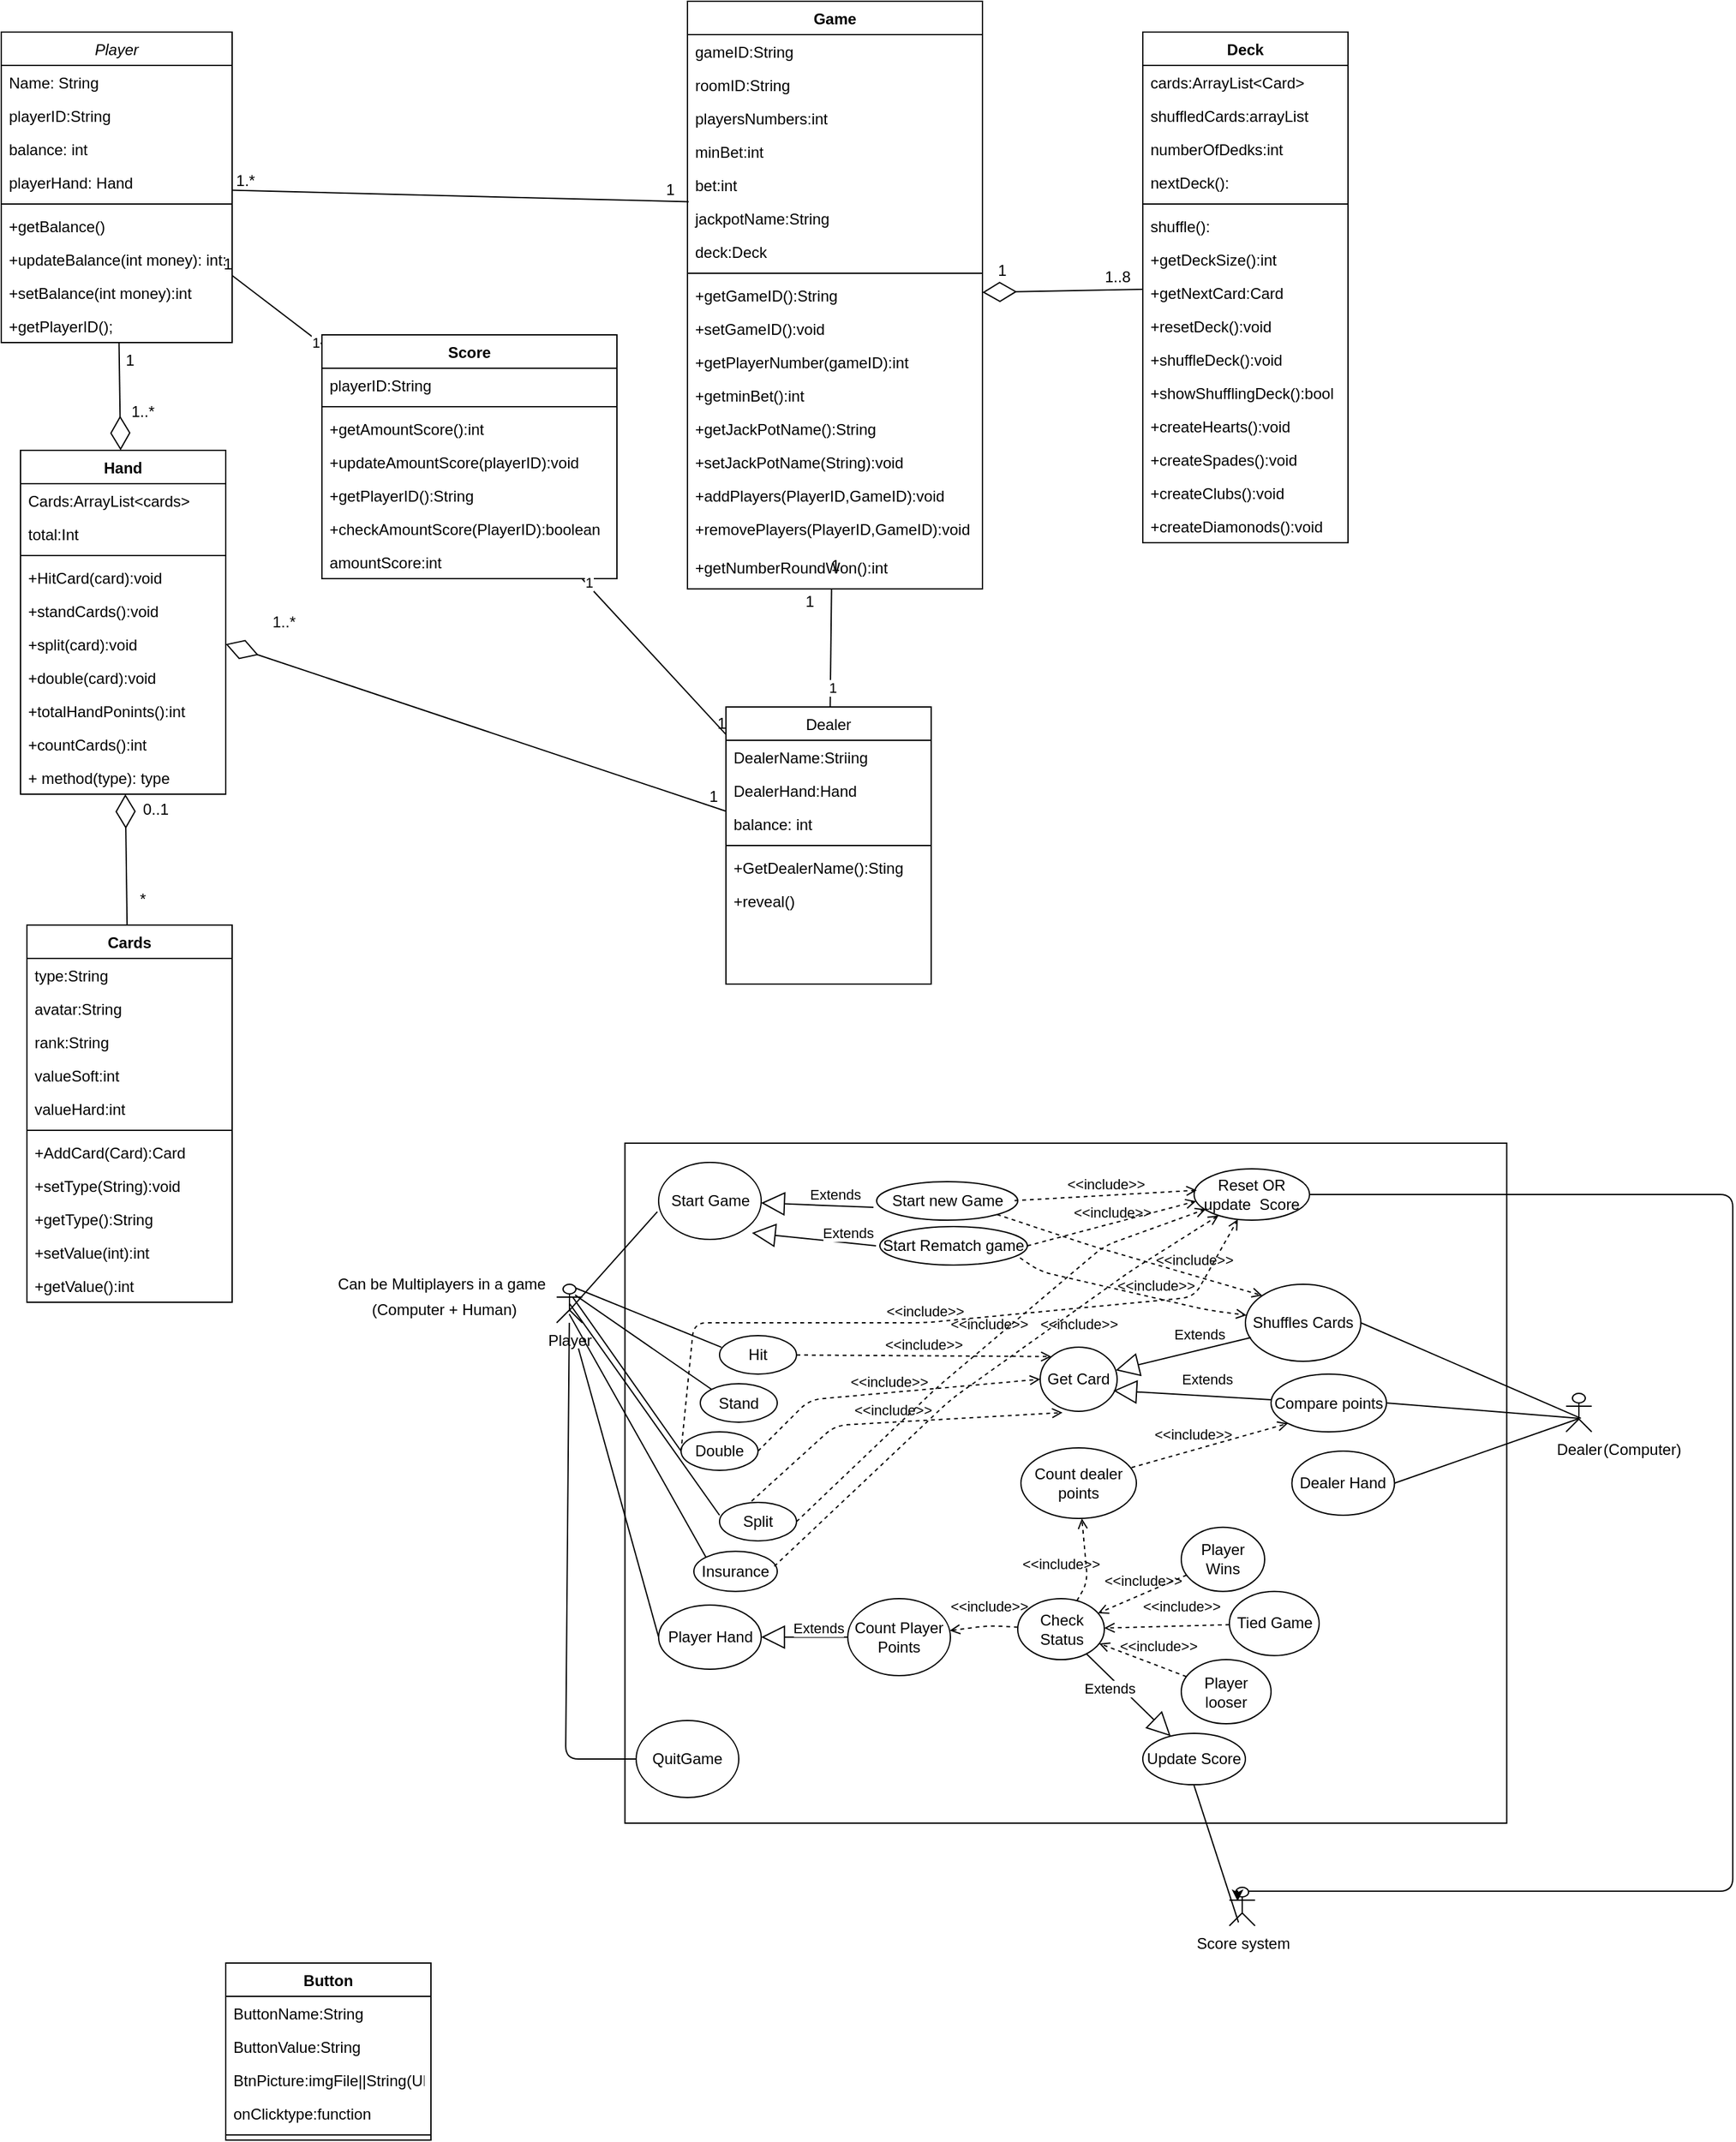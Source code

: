 <mxfile version="14.4.4" type="github">
  <diagram id="C5RBs43oDa-KdzZeNtuy" name="Page-1">
    <mxGraphModel dx="1484" dy="332" grid="1" gridSize="10" guides="1" tooltips="1" connect="1" arrows="1" fold="1" page="1" pageScale="1" pageWidth="827" pageHeight="1169" math="0" shadow="0">
      <root>
        <mxCell id="WIyWlLk6GJQsqaUBKTNV-0" />
        <mxCell id="WIyWlLk6GJQsqaUBKTNV-1" parent="WIyWlLk6GJQsqaUBKTNV-0" />
        <mxCell id="zkfFHV4jXpPFQw0GAbJ--0" value="Player" style="swimlane;fontStyle=2;align=center;verticalAlign=top;childLayout=stackLayout;horizontal=1;startSize=26;horizontalStack=0;resizeParent=1;resizeLast=0;collapsible=1;marginBottom=0;rounded=0;shadow=0;strokeWidth=1;" parent="WIyWlLk6GJQsqaUBKTNV-1" vertex="1">
          <mxGeometry x="-30" y="94" width="180" height="242" as="geometry">
            <mxRectangle x="180" y="120" width="160" height="26" as="alternateBounds" />
          </mxGeometry>
        </mxCell>
        <mxCell id="zkfFHV4jXpPFQw0GAbJ--1" value="Name: String" style="text;align=left;verticalAlign=top;spacingLeft=4;spacingRight=4;overflow=hidden;rotatable=0;points=[[0,0.5],[1,0.5]];portConstraint=eastwest;" parent="zkfFHV4jXpPFQw0GAbJ--0" vertex="1">
          <mxGeometry y="26" width="180" height="26" as="geometry" />
        </mxCell>
        <mxCell id="DUQ8-9O6X4aWuYqs7i3v-48" value="playerID:String" style="text;align=left;verticalAlign=top;spacingLeft=4;spacingRight=4;overflow=hidden;rotatable=0;points=[[0,0.5],[1,0.5]];portConstraint=eastwest;rounded=0;shadow=0;html=0;" parent="zkfFHV4jXpPFQw0GAbJ--0" vertex="1">
          <mxGeometry y="52" width="180" height="26" as="geometry" />
        </mxCell>
        <mxCell id="zkfFHV4jXpPFQw0GAbJ--2" value="balance: int" style="text;align=left;verticalAlign=top;spacingLeft=4;spacingRight=4;overflow=hidden;rotatable=0;points=[[0,0.5],[1,0.5]];portConstraint=eastwest;rounded=0;shadow=0;html=0;" parent="zkfFHV4jXpPFQw0GAbJ--0" vertex="1">
          <mxGeometry y="78" width="180" height="26" as="geometry" />
        </mxCell>
        <mxCell id="DUQ8-9O6X4aWuYqs7i3v-0" value="playerHand: Hand" style="text;align=left;verticalAlign=top;spacingLeft=4;spacingRight=4;overflow=hidden;rotatable=0;points=[[0,0.5],[1,0.5]];portConstraint=eastwest;rounded=0;shadow=0;html=0;" parent="zkfFHV4jXpPFQw0GAbJ--0" vertex="1">
          <mxGeometry y="104" width="180" height="26" as="geometry" />
        </mxCell>
        <mxCell id="zkfFHV4jXpPFQw0GAbJ--4" value="" style="line;html=1;strokeWidth=1;align=left;verticalAlign=middle;spacingTop=-1;spacingLeft=3;spacingRight=3;rotatable=0;labelPosition=right;points=[];portConstraint=eastwest;" parent="zkfFHV4jXpPFQw0GAbJ--0" vertex="1">
          <mxGeometry y="130" width="180" height="8" as="geometry" />
        </mxCell>
        <mxCell id="zkfFHV4jXpPFQw0GAbJ--5" value="+getBalance()&#xa;" style="text;align=left;verticalAlign=top;spacingLeft=4;spacingRight=4;overflow=hidden;rotatable=0;points=[[0,0.5],[1,0.5]];portConstraint=eastwest;" parent="zkfFHV4jXpPFQw0GAbJ--0" vertex="1">
          <mxGeometry y="138" width="180" height="26" as="geometry" />
        </mxCell>
        <mxCell id="DUQ8-9O6X4aWuYqs7i3v-3" value="+updateBalance(int money): int: void" style="text;align=left;verticalAlign=top;spacingLeft=4;spacingRight=4;overflow=hidden;rotatable=0;points=[[0,0.5],[1,0.5]];portConstraint=eastwest;" parent="zkfFHV4jXpPFQw0GAbJ--0" vertex="1">
          <mxGeometry y="164" width="180" height="26" as="geometry" />
        </mxCell>
        <mxCell id="DUQ8-9O6X4aWuYqs7i3v-49" value="+setBalance(int money):int" style="text;align=left;verticalAlign=top;spacingLeft=4;spacingRight=4;overflow=hidden;rotatable=0;points=[[0,0.5],[1,0.5]];portConstraint=eastwest;" parent="zkfFHV4jXpPFQw0GAbJ--0" vertex="1">
          <mxGeometry y="190" width="180" height="26" as="geometry" />
        </mxCell>
        <mxCell id="DUQ8-9O6X4aWuYqs7i3v-4" value="+getPlayerID();" style="text;align=left;verticalAlign=top;spacingLeft=4;spacingRight=4;overflow=hidden;rotatable=0;points=[[0,0.5],[1,0.5]];portConstraint=eastwest;" parent="zkfFHV4jXpPFQw0GAbJ--0" vertex="1">
          <mxGeometry y="216" width="180" height="26" as="geometry" />
        </mxCell>
        <mxCell id="zkfFHV4jXpPFQw0GAbJ--17" value="Dealer" style="swimlane;fontStyle=0;align=center;verticalAlign=top;childLayout=stackLayout;horizontal=1;startSize=26;horizontalStack=0;resizeParent=1;resizeLast=0;collapsible=1;marginBottom=0;rounded=0;shadow=0;strokeWidth=1;" parent="WIyWlLk6GJQsqaUBKTNV-1" vertex="1">
          <mxGeometry x="535" y="620" width="160" height="216" as="geometry">
            <mxRectangle x="550" y="140" width="160" height="26" as="alternateBounds" />
          </mxGeometry>
        </mxCell>
        <mxCell id="zkfFHV4jXpPFQw0GAbJ--18" value="DealerName:Striing" style="text;align=left;verticalAlign=top;spacingLeft=4;spacingRight=4;overflow=hidden;rotatable=0;points=[[0,0.5],[1,0.5]];portConstraint=eastwest;" parent="zkfFHV4jXpPFQw0GAbJ--17" vertex="1">
          <mxGeometry y="26" width="160" height="26" as="geometry" />
        </mxCell>
        <mxCell id="phg6BB3si5Udvcq2O-Uz-67" value="DealerHand:Hand" style="text;align=left;verticalAlign=top;spacingLeft=4;spacingRight=4;overflow=hidden;rotatable=0;points=[[0,0.5],[1,0.5]];portConstraint=eastwest;rounded=0;shadow=0;html=0;" vertex="1" parent="zkfFHV4jXpPFQw0GAbJ--17">
          <mxGeometry y="52" width="160" height="26" as="geometry" />
        </mxCell>
        <mxCell id="phg6BB3si5Udvcq2O-Uz-69" value="balance: int" style="text;align=left;verticalAlign=top;spacingLeft=4;spacingRight=4;overflow=hidden;rotatable=0;points=[[0,0.5],[1,0.5]];portConstraint=eastwest;rounded=0;shadow=0;html=0;" vertex="1" parent="zkfFHV4jXpPFQw0GAbJ--17">
          <mxGeometry y="78" width="160" height="26" as="geometry" />
        </mxCell>
        <mxCell id="zkfFHV4jXpPFQw0GAbJ--23" value="" style="line;html=1;strokeWidth=1;align=left;verticalAlign=middle;spacingTop=-1;spacingLeft=3;spacingRight=3;rotatable=0;labelPosition=right;points=[];portConstraint=eastwest;" parent="zkfFHV4jXpPFQw0GAbJ--17" vertex="1">
          <mxGeometry y="104" width="160" height="8" as="geometry" />
        </mxCell>
        <mxCell id="zkfFHV4jXpPFQw0GAbJ--24" value="+GetDealerName():Sting" style="text;align=left;verticalAlign=top;spacingLeft=4;spacingRight=4;overflow=hidden;rotatable=0;points=[[0,0.5],[1,0.5]];portConstraint=eastwest;" parent="zkfFHV4jXpPFQw0GAbJ--17" vertex="1">
          <mxGeometry y="112" width="160" height="26" as="geometry" />
        </mxCell>
        <mxCell id="phg6BB3si5Udvcq2O-Uz-49" value="+reveal()" style="text;align=left;verticalAlign=top;spacingLeft=4;spacingRight=4;overflow=hidden;rotatable=0;points=[[0,0.5],[1,0.5]];portConstraint=eastwest;" vertex="1" parent="zkfFHV4jXpPFQw0GAbJ--17">
          <mxGeometry y="138" width="160" height="26" as="geometry" />
        </mxCell>
        <mxCell id="DUQ8-9O6X4aWuYqs7i3v-8" value="Hand" style="swimlane;fontStyle=1;align=center;verticalAlign=top;childLayout=stackLayout;horizontal=1;startSize=26;horizontalStack=0;resizeParent=1;resizeParentMax=0;resizeLast=0;collapsible=1;marginBottom=0;" parent="WIyWlLk6GJQsqaUBKTNV-1" vertex="1">
          <mxGeometry x="-15" y="420" width="160" height="268" as="geometry" />
        </mxCell>
        <mxCell id="phg6BB3si5Udvcq2O-Uz-31" value="Cards:ArrayList&lt;cards&gt;" style="text;strokeColor=none;fillColor=none;align=left;verticalAlign=top;spacingLeft=4;spacingRight=4;overflow=hidden;rotatable=0;points=[[0,0.5],[1,0.5]];portConstraint=eastwest;" vertex="1" parent="DUQ8-9O6X4aWuYqs7i3v-8">
          <mxGeometry y="26" width="160" height="26" as="geometry" />
        </mxCell>
        <mxCell id="DUQ8-9O6X4aWuYqs7i3v-9" value="total:Int" style="text;strokeColor=none;fillColor=none;align=left;verticalAlign=top;spacingLeft=4;spacingRight=4;overflow=hidden;rotatable=0;points=[[0,0.5],[1,0.5]];portConstraint=eastwest;" parent="DUQ8-9O6X4aWuYqs7i3v-8" vertex="1">
          <mxGeometry y="52" width="160" height="26" as="geometry" />
        </mxCell>
        <mxCell id="DUQ8-9O6X4aWuYqs7i3v-10" value="" style="line;strokeWidth=1;fillColor=none;align=left;verticalAlign=middle;spacingTop=-1;spacingLeft=3;spacingRight=3;rotatable=0;labelPosition=right;points=[];portConstraint=eastwest;" parent="DUQ8-9O6X4aWuYqs7i3v-8" vertex="1">
          <mxGeometry y="78" width="160" height="8" as="geometry" />
        </mxCell>
        <mxCell id="DUQ8-9O6X4aWuYqs7i3v-11" value="+HitCard(card):void" style="text;strokeColor=none;fillColor=none;align=left;verticalAlign=top;spacingLeft=4;spacingRight=4;overflow=hidden;rotatable=0;points=[[0,0.5],[1,0.5]];portConstraint=eastwest;" parent="DUQ8-9O6X4aWuYqs7i3v-8" vertex="1">
          <mxGeometry y="86" width="160" height="26" as="geometry" />
        </mxCell>
        <mxCell id="DUQ8-9O6X4aWuYqs7i3v-12" value="+standCards():void" style="text;strokeColor=none;fillColor=none;align=left;verticalAlign=top;spacingLeft=4;spacingRight=4;overflow=hidden;rotatable=0;points=[[0,0.5],[1,0.5]];portConstraint=eastwest;" parent="DUQ8-9O6X4aWuYqs7i3v-8" vertex="1">
          <mxGeometry y="112" width="160" height="26" as="geometry" />
        </mxCell>
        <mxCell id="phg6BB3si5Udvcq2O-Uz-0" value="+split(card):void" style="text;strokeColor=none;fillColor=none;align=left;verticalAlign=top;spacingLeft=4;spacingRight=4;overflow=hidden;rotatable=0;points=[[0,0.5],[1,0.5]];portConstraint=eastwest;" parent="DUQ8-9O6X4aWuYqs7i3v-8" vertex="1">
          <mxGeometry y="138" width="160" height="26" as="geometry" />
        </mxCell>
        <mxCell id="phg6BB3si5Udvcq2O-Uz-1" value="+double(card):void" style="text;strokeColor=none;fillColor=none;align=left;verticalAlign=top;spacingLeft=4;spacingRight=4;overflow=hidden;rotatable=0;points=[[0,0.5],[1,0.5]];portConstraint=eastwest;" parent="DUQ8-9O6X4aWuYqs7i3v-8" vertex="1">
          <mxGeometry y="164" width="160" height="26" as="geometry" />
        </mxCell>
        <mxCell id="DUQ8-9O6X4aWuYqs7i3v-14" value="+totalHandPonints():int" style="text;strokeColor=none;fillColor=none;align=left;verticalAlign=top;spacingLeft=4;spacingRight=4;overflow=hidden;rotatable=0;points=[[0,0.5],[1,0.5]];portConstraint=eastwest;" parent="DUQ8-9O6X4aWuYqs7i3v-8" vertex="1">
          <mxGeometry y="190" width="160" height="26" as="geometry" />
        </mxCell>
        <mxCell id="DUQ8-9O6X4aWuYqs7i3v-15" value="+countCards():int" style="text;strokeColor=none;fillColor=none;align=left;verticalAlign=top;spacingLeft=4;spacingRight=4;overflow=hidden;rotatable=0;points=[[0,0.5],[1,0.5]];portConstraint=eastwest;" parent="DUQ8-9O6X4aWuYqs7i3v-8" vertex="1">
          <mxGeometry y="216" width="160" height="26" as="geometry" />
        </mxCell>
        <mxCell id="DUQ8-9O6X4aWuYqs7i3v-13" value="+ method(type): type" style="text;strokeColor=none;fillColor=none;align=left;verticalAlign=top;spacingLeft=4;spacingRight=4;overflow=hidden;rotatable=0;points=[[0,0.5],[1,0.5]];portConstraint=eastwest;" parent="DUQ8-9O6X4aWuYqs7i3v-8" vertex="1">
          <mxGeometry y="242" width="160" height="26" as="geometry" />
        </mxCell>
        <mxCell id="DUQ8-9O6X4aWuYqs7i3v-16" value="Cards" style="swimlane;fontStyle=1;align=center;verticalAlign=top;childLayout=stackLayout;horizontal=1;startSize=26;horizontalStack=0;resizeParent=1;resizeParentMax=0;resizeLast=0;collapsible=1;marginBottom=0;" parent="WIyWlLk6GJQsqaUBKTNV-1" vertex="1">
          <mxGeometry x="-10" y="790" width="160" height="294" as="geometry" />
        </mxCell>
        <mxCell id="DUQ8-9O6X4aWuYqs7i3v-24" value="type:String" style="text;strokeColor=none;fillColor=none;align=left;verticalAlign=top;spacingLeft=4;spacingRight=4;overflow=hidden;rotatable=0;points=[[0,0.5],[1,0.5]];portConstraint=eastwest;" parent="DUQ8-9O6X4aWuYqs7i3v-16" vertex="1">
          <mxGeometry y="26" width="160" height="26" as="geometry" />
        </mxCell>
        <mxCell id="phg6BB3si5Udvcq2O-Uz-51" value="avatar:String" style="text;strokeColor=none;fillColor=none;align=left;verticalAlign=top;spacingLeft=4;spacingRight=4;overflow=hidden;rotatable=0;points=[[0,0.5],[1,0.5]];portConstraint=eastwest;" vertex="1" parent="DUQ8-9O6X4aWuYqs7i3v-16">
          <mxGeometry y="52" width="160" height="26" as="geometry" />
        </mxCell>
        <mxCell id="phg6BB3si5Udvcq2O-Uz-52" value="rank:String" style="text;strokeColor=none;fillColor=none;align=left;verticalAlign=top;spacingLeft=4;spacingRight=4;overflow=hidden;rotatable=0;points=[[0,0.5],[1,0.5]];portConstraint=eastwest;" vertex="1" parent="DUQ8-9O6X4aWuYqs7i3v-16">
          <mxGeometry y="78" width="160" height="26" as="geometry" />
        </mxCell>
        <mxCell id="DUQ8-9O6X4aWuYqs7i3v-17" value="valueSoft:int" style="text;strokeColor=none;fillColor=none;align=left;verticalAlign=top;spacingLeft=4;spacingRight=4;overflow=hidden;rotatable=0;points=[[0,0.5],[1,0.5]];portConstraint=eastwest;" parent="DUQ8-9O6X4aWuYqs7i3v-16" vertex="1">
          <mxGeometry y="104" width="160" height="26" as="geometry" />
        </mxCell>
        <mxCell id="phg6BB3si5Udvcq2O-Uz-50" value="valueHard:int" style="text;strokeColor=none;fillColor=none;align=left;verticalAlign=top;spacingLeft=4;spacingRight=4;overflow=hidden;rotatable=0;points=[[0,0.5],[1,0.5]];portConstraint=eastwest;" vertex="1" parent="DUQ8-9O6X4aWuYqs7i3v-16">
          <mxGeometry y="130" width="160" height="26" as="geometry" />
        </mxCell>
        <mxCell id="DUQ8-9O6X4aWuYqs7i3v-18" value="" style="line;strokeWidth=1;fillColor=none;align=left;verticalAlign=middle;spacingTop=-1;spacingLeft=3;spacingRight=3;rotatable=0;labelPosition=right;points=[];portConstraint=eastwest;" parent="DUQ8-9O6X4aWuYqs7i3v-16" vertex="1">
          <mxGeometry y="156" width="160" height="8" as="geometry" />
        </mxCell>
        <mxCell id="phg6BB3si5Udvcq2O-Uz-32" value="+AddCard(Card):Card" style="text;strokeColor=none;fillColor=none;align=left;verticalAlign=top;spacingLeft=4;spacingRight=4;overflow=hidden;rotatable=0;points=[[0,0.5],[1,0.5]];portConstraint=eastwest;" vertex="1" parent="DUQ8-9O6X4aWuYqs7i3v-16">
          <mxGeometry y="164" width="160" height="26" as="geometry" />
        </mxCell>
        <mxCell id="DUQ8-9O6X4aWuYqs7i3v-19" value="+setType(String):void" style="text;strokeColor=none;fillColor=none;align=left;verticalAlign=top;spacingLeft=4;spacingRight=4;overflow=hidden;rotatable=0;points=[[0,0.5],[1,0.5]];portConstraint=eastwest;" parent="DUQ8-9O6X4aWuYqs7i3v-16" vertex="1">
          <mxGeometry y="190" width="160" height="26" as="geometry" />
        </mxCell>
        <mxCell id="DUQ8-9O6X4aWuYqs7i3v-20" value="+getType():String" style="text;strokeColor=none;fillColor=none;align=left;verticalAlign=top;spacingLeft=4;spacingRight=4;overflow=hidden;rotatable=0;points=[[0,0.5],[1,0.5]];portConstraint=eastwest;" parent="DUQ8-9O6X4aWuYqs7i3v-16" vertex="1">
          <mxGeometry y="216" width="160" height="26" as="geometry" />
        </mxCell>
        <mxCell id="DUQ8-9O6X4aWuYqs7i3v-21" value="+setValue(int):int" style="text;strokeColor=none;fillColor=none;align=left;verticalAlign=top;spacingLeft=4;spacingRight=4;overflow=hidden;rotatable=0;points=[[0,0.5],[1,0.5]];portConstraint=eastwest;" parent="DUQ8-9O6X4aWuYqs7i3v-16" vertex="1">
          <mxGeometry y="242" width="160" height="26" as="geometry" />
        </mxCell>
        <mxCell id="DUQ8-9O6X4aWuYqs7i3v-22" value="+getValue():int" style="text;strokeColor=none;fillColor=none;align=left;verticalAlign=top;spacingLeft=4;spacingRight=4;overflow=hidden;rotatable=0;points=[[0,0.5],[1,0.5]];portConstraint=eastwest;" parent="DUQ8-9O6X4aWuYqs7i3v-16" vertex="1">
          <mxGeometry y="268" width="160" height="26" as="geometry" />
        </mxCell>
        <mxCell id="DUQ8-9O6X4aWuYqs7i3v-25" value="Game" style="swimlane;fontStyle=1;align=center;verticalAlign=top;childLayout=stackLayout;horizontal=1;startSize=26;horizontalStack=0;resizeParent=1;resizeParentMax=0;resizeLast=0;collapsible=1;marginBottom=0;" parent="WIyWlLk6GJQsqaUBKTNV-1" vertex="1">
          <mxGeometry x="505" y="70" width="230" height="458" as="geometry" />
        </mxCell>
        <mxCell id="DUQ8-9O6X4aWuYqs7i3v-26" value="gameID:String" style="text;strokeColor=none;fillColor=none;align=left;verticalAlign=top;spacingLeft=4;spacingRight=4;overflow=hidden;rotatable=0;points=[[0,0.5],[1,0.5]];portConstraint=eastwest;" parent="DUQ8-9O6X4aWuYqs7i3v-25" vertex="1">
          <mxGeometry y="26" width="230" height="26" as="geometry" />
        </mxCell>
        <mxCell id="phg6BB3si5Udvcq2O-Uz-159" value="roomID:String" style="text;strokeColor=none;fillColor=none;align=left;verticalAlign=top;spacingLeft=4;spacingRight=4;overflow=hidden;rotatable=0;points=[[0,0.5],[1,0.5]];portConstraint=eastwest;" vertex="1" parent="DUQ8-9O6X4aWuYqs7i3v-25">
          <mxGeometry y="52" width="230" height="26" as="geometry" />
        </mxCell>
        <mxCell id="DUQ8-9O6X4aWuYqs7i3v-27" value="playersNumbers:int" style="text;strokeColor=none;fillColor=none;align=left;verticalAlign=top;spacingLeft=4;spacingRight=4;overflow=hidden;rotatable=0;points=[[0,0.5],[1,0.5]];portConstraint=eastwest;" parent="DUQ8-9O6X4aWuYqs7i3v-25" vertex="1">
          <mxGeometry y="78" width="230" height="26" as="geometry" />
        </mxCell>
        <mxCell id="DUQ8-9O6X4aWuYqs7i3v-35" value="minBet:int" style="text;strokeColor=none;fillColor=none;align=left;verticalAlign=top;spacingLeft=4;spacingRight=4;overflow=hidden;rotatable=0;points=[[0,0.5],[1,0.5]];portConstraint=eastwest;" parent="DUQ8-9O6X4aWuYqs7i3v-25" vertex="1">
          <mxGeometry y="104" width="230" height="26" as="geometry" />
        </mxCell>
        <mxCell id="phg6BB3si5Udvcq2O-Uz-160" value="bet:int" style="text;strokeColor=none;fillColor=none;align=left;verticalAlign=top;spacingLeft=4;spacingRight=4;overflow=hidden;rotatable=0;points=[[0,0.5],[1,0.5]];portConstraint=eastwest;" vertex="1" parent="DUQ8-9O6X4aWuYqs7i3v-25">
          <mxGeometry y="130" width="230" height="26" as="geometry" />
        </mxCell>
        <mxCell id="DUQ8-9O6X4aWuYqs7i3v-36" value="jackpotName:String" style="text;strokeColor=none;fillColor=none;align=left;verticalAlign=top;spacingLeft=4;spacingRight=4;overflow=hidden;rotatable=0;points=[[0,0.5],[1,0.5]];portConstraint=eastwest;" parent="DUQ8-9O6X4aWuYqs7i3v-25" vertex="1">
          <mxGeometry y="156" width="230" height="26" as="geometry" />
        </mxCell>
        <mxCell id="phg6BB3si5Udvcq2O-Uz-30" value="deck:Deck" style="text;strokeColor=none;fillColor=none;align=left;verticalAlign=top;spacingLeft=4;spacingRight=4;overflow=hidden;rotatable=0;points=[[0,0.5],[1,0.5]];portConstraint=eastwest;" vertex="1" parent="DUQ8-9O6X4aWuYqs7i3v-25">
          <mxGeometry y="182" width="230" height="26" as="geometry" />
        </mxCell>
        <mxCell id="DUQ8-9O6X4aWuYqs7i3v-28" value="" style="line;strokeWidth=1;fillColor=none;align=left;verticalAlign=middle;spacingTop=-1;spacingLeft=3;spacingRight=3;rotatable=0;labelPosition=right;points=[];portConstraint=eastwest;" parent="DUQ8-9O6X4aWuYqs7i3v-25" vertex="1">
          <mxGeometry y="208" width="230" height="8" as="geometry" />
        </mxCell>
        <mxCell id="DUQ8-9O6X4aWuYqs7i3v-29" value="+getGameID():String" style="text;strokeColor=none;fillColor=none;align=left;verticalAlign=top;spacingLeft=4;spacingRight=4;overflow=hidden;rotatable=0;points=[[0,0.5],[1,0.5]];portConstraint=eastwest;" parent="DUQ8-9O6X4aWuYqs7i3v-25" vertex="1">
          <mxGeometry y="216" width="230" height="26" as="geometry" />
        </mxCell>
        <mxCell id="DUQ8-9O6X4aWuYqs7i3v-30" value="+setGameID():void" style="text;strokeColor=none;fillColor=none;align=left;verticalAlign=top;spacingLeft=4;spacingRight=4;overflow=hidden;rotatable=0;points=[[0,0.5],[1,0.5]];portConstraint=eastwest;" parent="DUQ8-9O6X4aWuYqs7i3v-25" vertex="1">
          <mxGeometry y="242" width="230" height="26" as="geometry" />
        </mxCell>
        <mxCell id="DUQ8-9O6X4aWuYqs7i3v-31" value="+getPlayerNumber(gameID):int" style="text;strokeColor=none;fillColor=none;align=left;verticalAlign=top;spacingLeft=4;spacingRight=4;overflow=hidden;rotatable=0;points=[[0,0.5],[1,0.5]];portConstraint=eastwest;" parent="DUQ8-9O6X4aWuYqs7i3v-25" vertex="1">
          <mxGeometry y="268" width="230" height="26" as="geometry" />
        </mxCell>
        <mxCell id="DUQ8-9O6X4aWuYqs7i3v-32" value="+getminBet():int" style="text;strokeColor=none;fillColor=none;align=left;verticalAlign=top;spacingLeft=4;spacingRight=4;overflow=hidden;rotatable=0;points=[[0,0.5],[1,0.5]];portConstraint=eastwest;" parent="DUQ8-9O6X4aWuYqs7i3v-25" vertex="1">
          <mxGeometry y="294" width="230" height="26" as="geometry" />
        </mxCell>
        <mxCell id="DUQ8-9O6X4aWuYqs7i3v-37" value="+getJackPotName():String" style="text;strokeColor=none;fillColor=none;align=left;verticalAlign=top;spacingLeft=4;spacingRight=4;overflow=hidden;rotatable=0;points=[[0,0.5],[1,0.5]];portConstraint=eastwest;" parent="DUQ8-9O6X4aWuYqs7i3v-25" vertex="1">
          <mxGeometry y="320" width="230" height="26" as="geometry" />
        </mxCell>
        <mxCell id="DUQ8-9O6X4aWuYqs7i3v-39" value="+setJackPotName(String):void" style="text;strokeColor=none;fillColor=none;align=left;verticalAlign=top;spacingLeft=4;spacingRight=4;overflow=hidden;rotatable=0;points=[[0,0.5],[1,0.5]];portConstraint=eastwest;" parent="DUQ8-9O6X4aWuYqs7i3v-25" vertex="1">
          <mxGeometry y="346" width="230" height="26" as="geometry" />
        </mxCell>
        <mxCell id="DUQ8-9O6X4aWuYqs7i3v-38" value="+addPlayers(PlayerID,GameID):void" style="text;strokeColor=none;fillColor=none;align=left;verticalAlign=top;spacingLeft=4;spacingRight=4;overflow=hidden;rotatable=0;points=[[0,0.5],[1,0.5]];portConstraint=eastwest;" parent="DUQ8-9O6X4aWuYqs7i3v-25" vertex="1">
          <mxGeometry y="372" width="230" height="26" as="geometry" />
        </mxCell>
        <mxCell id="DUQ8-9O6X4aWuYqs7i3v-33" value="+removePlayers(PlayerID,GameID):void" style="text;strokeColor=none;fillColor=none;align=left;verticalAlign=top;spacingLeft=4;spacingRight=4;overflow=hidden;rotatable=0;points=[[0,0.5],[1,0.5]];portConstraint=eastwest;" parent="DUQ8-9O6X4aWuYqs7i3v-25" vertex="1">
          <mxGeometry y="398" width="230" height="30" as="geometry" />
        </mxCell>
        <mxCell id="phg6BB3si5Udvcq2O-Uz-54" value="+getNumberRoundWon():int" style="text;strokeColor=none;fillColor=none;align=left;verticalAlign=top;spacingLeft=4;spacingRight=4;overflow=hidden;rotatable=0;points=[[0,0.5],[1,0.5]];portConstraint=eastwest;" vertex="1" parent="DUQ8-9O6X4aWuYqs7i3v-25">
          <mxGeometry y="428" width="230" height="30" as="geometry" />
        </mxCell>
        <mxCell id="DUQ8-9O6X4aWuYqs7i3v-40" value="Score&#xa;" style="swimlane;fontStyle=1;align=center;verticalAlign=top;childLayout=stackLayout;horizontal=1;startSize=26;horizontalStack=0;resizeParent=1;resizeParentMax=0;resizeLast=0;collapsible=1;marginBottom=0;" parent="WIyWlLk6GJQsqaUBKTNV-1" vertex="1">
          <mxGeometry x="220" y="330" width="230" height="190" as="geometry" />
        </mxCell>
        <mxCell id="DUQ8-9O6X4aWuYqs7i3v-42" value="playerID:String" style="text;strokeColor=none;fillColor=none;align=left;verticalAlign=top;spacingLeft=4;spacingRight=4;overflow=hidden;rotatable=0;points=[[0,0.5],[1,0.5]];portConstraint=eastwest;" parent="DUQ8-9O6X4aWuYqs7i3v-40" vertex="1">
          <mxGeometry y="26" width="230" height="26" as="geometry" />
        </mxCell>
        <mxCell id="DUQ8-9O6X4aWuYqs7i3v-43" value="" style="line;strokeWidth=1;fillColor=none;align=left;verticalAlign=middle;spacingTop=-1;spacingLeft=3;spacingRight=3;rotatable=0;labelPosition=right;points=[];portConstraint=eastwest;" parent="DUQ8-9O6X4aWuYqs7i3v-40" vertex="1">
          <mxGeometry y="52" width="230" height="8" as="geometry" />
        </mxCell>
        <mxCell id="DUQ8-9O6X4aWuYqs7i3v-44" value="+getAmountScore():int" style="text;strokeColor=none;fillColor=none;align=left;verticalAlign=top;spacingLeft=4;spacingRight=4;overflow=hidden;rotatable=0;points=[[0,0.5],[1,0.5]];portConstraint=eastwest;" parent="DUQ8-9O6X4aWuYqs7i3v-40" vertex="1">
          <mxGeometry y="60" width="230" height="26" as="geometry" />
        </mxCell>
        <mxCell id="DUQ8-9O6X4aWuYqs7i3v-45" value="+updateAmountScore(playerID):void" style="text;strokeColor=none;fillColor=none;align=left;verticalAlign=top;spacingLeft=4;spacingRight=4;overflow=hidden;rotatable=0;points=[[0,0.5],[1,0.5]];portConstraint=eastwest;" parent="DUQ8-9O6X4aWuYqs7i3v-40" vertex="1">
          <mxGeometry y="86" width="230" height="26" as="geometry" />
        </mxCell>
        <mxCell id="DUQ8-9O6X4aWuYqs7i3v-46" value="+getPlayerID():String" style="text;strokeColor=none;fillColor=none;align=left;verticalAlign=top;spacingLeft=4;spacingRight=4;overflow=hidden;rotatable=0;points=[[0,0.5],[1,0.5]];portConstraint=eastwest;" parent="DUQ8-9O6X4aWuYqs7i3v-40" vertex="1">
          <mxGeometry y="112" width="230" height="26" as="geometry" />
        </mxCell>
        <mxCell id="DUQ8-9O6X4aWuYqs7i3v-47" value="+checkAmountScore(PlayerID):boolean" style="text;strokeColor=none;fillColor=none;align=left;verticalAlign=top;spacingLeft=4;spacingRight=4;overflow=hidden;rotatable=0;points=[[0,0.5],[1,0.5]];portConstraint=eastwest;" parent="DUQ8-9O6X4aWuYqs7i3v-40" vertex="1">
          <mxGeometry y="138" width="230" height="26" as="geometry" />
        </mxCell>
        <mxCell id="DUQ8-9O6X4aWuYqs7i3v-41" value="amountScore:int" style="text;strokeColor=none;fillColor=none;align=left;verticalAlign=top;spacingLeft=4;spacingRight=4;overflow=hidden;rotatable=0;points=[[0,0.5],[1,0.5]];portConstraint=eastwest;" parent="DUQ8-9O6X4aWuYqs7i3v-40" vertex="1">
          <mxGeometry y="164" width="230" height="26" as="geometry" />
        </mxCell>
        <mxCell id="6gXX3aHNvILFyaAfmAFc-0" value="Deck" style="swimlane;fontStyle=1;align=center;verticalAlign=top;childLayout=stackLayout;horizontal=1;startSize=26;horizontalStack=0;resizeParent=1;resizeParentMax=0;resizeLast=0;collapsible=1;marginBottom=0;" parent="WIyWlLk6GJQsqaUBKTNV-1" vertex="1">
          <mxGeometry x="860" y="94" width="160" height="398" as="geometry" />
        </mxCell>
        <mxCell id="6gXX3aHNvILFyaAfmAFc-1" value="cards:ArrayList&lt;Card&gt;" style="text;strokeColor=none;fillColor=none;align=left;verticalAlign=top;spacingLeft=4;spacingRight=4;overflow=hidden;rotatable=0;points=[[0,0.5],[1,0.5]];portConstraint=eastwest;" parent="6gXX3aHNvILFyaAfmAFc-0" vertex="1">
          <mxGeometry y="26" width="160" height="26" as="geometry" />
        </mxCell>
        <mxCell id="6gXX3aHNvILFyaAfmAFc-2" value="shuffledCards:arrayList" style="text;strokeColor=none;fillColor=none;align=left;verticalAlign=top;spacingLeft=4;spacingRight=4;overflow=hidden;rotatable=0;points=[[0,0.5],[1,0.5]];portConstraint=eastwest;" parent="6gXX3aHNvILFyaAfmAFc-0" vertex="1">
          <mxGeometry y="52" width="160" height="26" as="geometry" />
        </mxCell>
        <mxCell id="6gXX3aHNvILFyaAfmAFc-8" value="numberOfDedks:int" style="text;strokeColor=none;fillColor=none;align=left;verticalAlign=top;spacingLeft=4;spacingRight=4;overflow=hidden;rotatable=0;points=[[0,0.5],[1,0.5]];portConstraint=eastwest;" parent="6gXX3aHNvILFyaAfmAFc-0" vertex="1">
          <mxGeometry y="78" width="160" height="26" as="geometry" />
        </mxCell>
        <mxCell id="6gXX3aHNvILFyaAfmAFc-9" value="nextDeck():" style="text;strokeColor=none;fillColor=none;align=left;verticalAlign=top;spacingLeft=4;spacingRight=4;overflow=hidden;rotatable=0;points=[[0,0.5],[1,0.5]];portConstraint=eastwest;" parent="6gXX3aHNvILFyaAfmAFc-0" vertex="1">
          <mxGeometry y="104" width="160" height="26" as="geometry" />
        </mxCell>
        <mxCell id="6gXX3aHNvILFyaAfmAFc-3" value="" style="line;strokeWidth=1;fillColor=none;align=left;verticalAlign=middle;spacingTop=-1;spacingLeft=3;spacingRight=3;rotatable=0;labelPosition=right;points=[];portConstraint=eastwest;" parent="6gXX3aHNvILFyaAfmAFc-0" vertex="1">
          <mxGeometry y="130" width="160" height="8" as="geometry" />
        </mxCell>
        <mxCell id="phg6BB3si5Udvcq2O-Uz-53" value="shuffle():" style="text;strokeColor=none;fillColor=none;align=left;verticalAlign=top;spacingLeft=4;spacingRight=4;overflow=hidden;rotatable=0;points=[[0,0.5],[1,0.5]];portConstraint=eastwest;" vertex="1" parent="6gXX3aHNvILFyaAfmAFc-0">
          <mxGeometry y="138" width="160" height="26" as="geometry" />
        </mxCell>
        <mxCell id="6gXX3aHNvILFyaAfmAFc-4" value="+getDeckSize():int" style="text;strokeColor=none;fillColor=none;align=left;verticalAlign=top;spacingLeft=4;spacingRight=4;overflow=hidden;rotatable=0;points=[[0,0.5],[1,0.5]];portConstraint=eastwest;" parent="6gXX3aHNvILFyaAfmAFc-0" vertex="1">
          <mxGeometry y="164" width="160" height="26" as="geometry" />
        </mxCell>
        <mxCell id="6gXX3aHNvILFyaAfmAFc-5" value="+getNextCard:Card" style="text;strokeColor=none;fillColor=none;align=left;verticalAlign=top;spacingLeft=4;spacingRight=4;overflow=hidden;rotatable=0;points=[[0,0.5],[1,0.5]];portConstraint=eastwest;" parent="6gXX3aHNvILFyaAfmAFc-0" vertex="1">
          <mxGeometry y="190" width="160" height="26" as="geometry" />
        </mxCell>
        <mxCell id="6gXX3aHNvILFyaAfmAFc-6" value="+resetDeck():void" style="text;strokeColor=none;fillColor=none;align=left;verticalAlign=top;spacingLeft=4;spacingRight=4;overflow=hidden;rotatable=0;points=[[0,0.5],[1,0.5]];portConstraint=eastwest;" parent="6gXX3aHNvILFyaAfmAFc-0" vertex="1">
          <mxGeometry y="216" width="160" height="26" as="geometry" />
        </mxCell>
        <mxCell id="6gXX3aHNvILFyaAfmAFc-7" value="+shuffleDeck():void" style="text;strokeColor=none;fillColor=none;align=left;verticalAlign=top;spacingLeft=4;spacingRight=4;overflow=hidden;rotatable=0;points=[[0,0.5],[1,0.5]];portConstraint=eastwest;" parent="6gXX3aHNvILFyaAfmAFc-0" vertex="1">
          <mxGeometry y="242" width="160" height="26" as="geometry" />
        </mxCell>
        <mxCell id="6gXX3aHNvILFyaAfmAFc-11" value="+showShufflingDeck():bool" style="text;strokeColor=none;fillColor=none;align=left;verticalAlign=top;spacingLeft=4;spacingRight=4;overflow=hidden;rotatable=0;points=[[0,0.5],[1,0.5]];portConstraint=eastwest;" parent="6gXX3aHNvILFyaAfmAFc-0" vertex="1">
          <mxGeometry y="268" width="160" height="26" as="geometry" />
        </mxCell>
        <mxCell id="6gXX3aHNvILFyaAfmAFc-12" value="+createHearts():void" style="text;strokeColor=none;fillColor=none;align=left;verticalAlign=top;spacingLeft=4;spacingRight=4;overflow=hidden;rotatable=0;points=[[0,0.5],[1,0.5]];portConstraint=eastwest;" parent="6gXX3aHNvILFyaAfmAFc-0" vertex="1">
          <mxGeometry y="294" width="160" height="26" as="geometry" />
        </mxCell>
        <mxCell id="6gXX3aHNvILFyaAfmAFc-13" value="+createSpades():void" style="text;strokeColor=none;fillColor=none;align=left;verticalAlign=top;spacingLeft=4;spacingRight=4;overflow=hidden;rotatable=0;points=[[0,0.5],[1,0.5]];portConstraint=eastwest;" parent="6gXX3aHNvILFyaAfmAFc-0" vertex="1">
          <mxGeometry y="320" width="160" height="26" as="geometry" />
        </mxCell>
        <mxCell id="6gXX3aHNvILFyaAfmAFc-10" value="+createClubs():void" style="text;strokeColor=none;fillColor=none;align=left;verticalAlign=top;spacingLeft=4;spacingRight=4;overflow=hidden;rotatable=0;points=[[0,0.5],[1,0.5]];portConstraint=eastwest;" parent="6gXX3aHNvILFyaAfmAFc-0" vertex="1">
          <mxGeometry y="346" width="160" height="26" as="geometry" />
        </mxCell>
        <mxCell id="6gXX3aHNvILFyaAfmAFc-14" value="+createDiamonods():void" style="text;strokeColor=none;fillColor=none;align=left;verticalAlign=top;spacingLeft=4;spacingRight=4;overflow=hidden;rotatable=0;points=[[0,0.5],[1,0.5]];portConstraint=eastwest;" parent="6gXX3aHNvILFyaAfmAFc-0" vertex="1">
          <mxGeometry y="372" width="160" height="26" as="geometry" />
        </mxCell>
        <mxCell id="phg6BB3si5Udvcq2O-Uz-6" value="" style="endArrow=none;html=1;rounded=0;entryX=0.004;entryY=0.01;entryDx=0;entryDy=0;entryPerimeter=0;" parent="WIyWlLk6GJQsqaUBKTNV-1" source="zkfFHV4jXpPFQw0GAbJ--0" target="DUQ8-9O6X4aWuYqs7i3v-36" edge="1">
          <mxGeometry relative="1" as="geometry">
            <mxPoint x="120" y="50" as="sourcePoint" />
            <mxPoint x="280" y="50" as="targetPoint" />
          </mxGeometry>
        </mxCell>
        <mxCell id="phg6BB3si5Udvcq2O-Uz-7" value="1" style="resizable=0;html=1;align=right;verticalAlign=bottom;" parent="phg6BB3si5Udvcq2O-Uz-6" connectable="0" vertex="1">
          <mxGeometry x="1" relative="1" as="geometry">
            <mxPoint x="-10.01" y="-0.26" as="offset" />
          </mxGeometry>
        </mxCell>
        <mxCell id="phg6BB3si5Udvcq2O-Uz-8" value="1.*" style="text;html=1;align=center;verticalAlign=middle;resizable=0;points=[];autosize=1;" parent="WIyWlLk6GJQsqaUBKTNV-1" vertex="1">
          <mxGeometry x="145" y="200" width="30" height="20" as="geometry" />
        </mxCell>
        <mxCell id="phg6BB3si5Udvcq2O-Uz-20" value="1" style="text;html=1;align=center;verticalAlign=middle;resizable=0;points=[];autosize=1;" parent="WIyWlLk6GJQsqaUBKTNV-1" vertex="1">
          <mxGeometry x="610" y="500" width="20" height="20" as="geometry" />
        </mxCell>
        <mxCell id="phg6BB3si5Udvcq2O-Uz-21" value="" style="endArrow=none;html=1;" parent="WIyWlLk6GJQsqaUBKTNV-1" source="zkfFHV4jXpPFQw0GAbJ--17" target="DUQ8-9O6X4aWuYqs7i3v-25" edge="1">
          <mxGeometry width="50" height="50" relative="1" as="geometry">
            <mxPoint x="770" y="460" as="sourcePoint" />
            <mxPoint x="820" y="410" as="targetPoint" />
          </mxGeometry>
        </mxCell>
        <mxCell id="phg6BB3si5Udvcq2O-Uz-23" value="1" style="edgeLabel;html=1;align=center;verticalAlign=middle;resizable=0;points=[];" parent="phg6BB3si5Udvcq2O-Uz-21" vertex="1" connectable="0">
          <mxGeometry x="-0.661" y="-1" relative="1" as="geometry">
            <mxPoint as="offset" />
          </mxGeometry>
        </mxCell>
        <mxCell id="phg6BB3si5Udvcq2O-Uz-22" value="1" style="text;html=1;align=center;verticalAlign=middle;resizable=0;points=[];autosize=1;" parent="WIyWlLk6GJQsqaUBKTNV-1" vertex="1">
          <mxGeometry x="740" y="270" width="20" height="20" as="geometry" />
        </mxCell>
        <mxCell id="phg6BB3si5Udvcq2O-Uz-24" value="" style="endArrow=none;html=1;rounded=0;" parent="WIyWlLk6GJQsqaUBKTNV-1" source="DUQ8-9O6X4aWuYqs7i3v-40" target="zkfFHV4jXpPFQw0GAbJ--17" edge="1">
          <mxGeometry relative="1" as="geometry">
            <mxPoint x="480" y="370" as="sourcePoint" />
            <mxPoint x="640" y="370" as="targetPoint" />
          </mxGeometry>
        </mxCell>
        <mxCell id="phg6BB3si5Udvcq2O-Uz-25" value="1" style="resizable=0;html=1;align=right;verticalAlign=bottom;" parent="phg6BB3si5Udvcq2O-Uz-24" connectable="0" vertex="1">
          <mxGeometry x="1" relative="1" as="geometry" />
        </mxCell>
        <mxCell id="phg6BB3si5Udvcq2O-Uz-29" value="1" style="edgeLabel;html=1;align=center;verticalAlign=middle;resizable=0;points=[];" parent="phg6BB3si5Udvcq2O-Uz-24" vertex="1" connectable="0">
          <mxGeometry x="-0.938" y="2" relative="1" as="geometry">
            <mxPoint as="offset" />
          </mxGeometry>
        </mxCell>
        <mxCell id="phg6BB3si5Udvcq2O-Uz-26" value="" style="endArrow=none;html=1;rounded=0;" parent="WIyWlLk6GJQsqaUBKTNV-1" source="DUQ8-9O6X4aWuYqs7i3v-40" target="zkfFHV4jXpPFQw0GAbJ--0" edge="1">
          <mxGeometry relative="1" as="geometry">
            <mxPoint x="550" y="497.933" as="sourcePoint" />
            <mxPoint x="730" y="565" as="targetPoint" />
          </mxGeometry>
        </mxCell>
        <mxCell id="phg6BB3si5Udvcq2O-Uz-27" value="1" style="resizable=0;html=1;align=right;verticalAlign=bottom;" parent="phg6BB3si5Udvcq2O-Uz-26" connectable="0" vertex="1">
          <mxGeometry x="1" relative="1" as="geometry" />
        </mxCell>
        <mxCell id="phg6BB3si5Udvcq2O-Uz-28" value="1" style="edgeLabel;html=1;align=center;verticalAlign=middle;resizable=0;points=[];" parent="phg6BB3si5Udvcq2O-Uz-26" vertex="1" connectable="0">
          <mxGeometry x="-0.878" y="2" relative="1" as="geometry">
            <mxPoint as="offset" />
          </mxGeometry>
        </mxCell>
        <mxCell id="gOMiufydeHeDsF6BhE3Y-0" value="" style="rounded=0;whiteSpace=wrap;html=1;" vertex="1" parent="WIyWlLk6GJQsqaUBKTNV-1">
          <mxGeometry x="456.25" y="960" width="687.5" height="530" as="geometry" />
        </mxCell>
        <mxCell id="phg6BB3si5Udvcq2O-Uz-36" value="" style="endArrow=diamondThin;endFill=0;endSize=24;html=1;" edge="1" parent="WIyWlLk6GJQsqaUBKTNV-1" source="6gXX3aHNvILFyaAfmAFc-0" target="DUQ8-9O6X4aWuYqs7i3v-25">
          <mxGeometry width="160" relative="1" as="geometry">
            <mxPoint x="910" y="200" as="sourcePoint" />
            <mxPoint x="1070" y="200" as="targetPoint" />
          </mxGeometry>
        </mxCell>
        <mxCell id="gOMiufydeHeDsF6BhE3Y-1" value="Player&lt;br&gt;" style="shape=umlActor;verticalLabelPosition=bottom;verticalAlign=top;html=1;" vertex="1" parent="WIyWlLk6GJQsqaUBKTNV-1">
          <mxGeometry x="403" y="1070" width="20" height="30" as="geometry" />
        </mxCell>
        <mxCell id="phg6BB3si5Udvcq2O-Uz-37" value="1" style="text;html=1;align=center;verticalAlign=middle;resizable=0;points=[];autosize=1;" vertex="1" parent="WIyWlLk6GJQsqaUBKTNV-1">
          <mxGeometry x="515" y="680" width="20" height="20" as="geometry" />
        </mxCell>
        <mxCell id="gOMiufydeHeDsF6BhE3Y-2" value="Dealer&lt;br&gt;" style="shape=umlActor;verticalLabelPosition=bottom;verticalAlign=top;html=1;" vertex="1" parent="WIyWlLk6GJQsqaUBKTNV-1">
          <mxGeometry x="1190" y="1155" width="20" height="30" as="geometry" />
        </mxCell>
        <mxCell id="phg6BB3si5Udvcq2O-Uz-38" value="1..8" style="text;html=1;align=center;verticalAlign=middle;resizable=0;points=[];autosize=1;" vertex="1" parent="WIyWlLk6GJQsqaUBKTNV-1">
          <mxGeometry x="820" y="275" width="40" height="20" as="geometry" />
        </mxCell>
        <mxCell id="gOMiufydeHeDsF6BhE3Y-3" value="Score system&lt;br&gt;&lt;span style=&quot;color: rgba(0 , 0 , 0 , 0) ; font-family: monospace ; font-size: 0px&quot;&gt;%3CmxGraphModel%3E%3Croot%3E%3CmxCell%20id%3D%220%22%2F%3E%3CmxCell%20id%3D%221%22%20parent%3D%220%22%2F%3E%3CmxCell%20id%3D%222%22%20value%3D%22Player%26lt%3Bbr%26gt%3B%22%20style%3D%22shape%3DumlActor%3BverticalLabelPosition%3Dbottom%3BverticalAlign%3Dtop%3Bhtml%3D1%3B%22%20vertex%3D%221%22%20parent%3D%221%22%3E%3CmxGeometry%20x%3D%2255%22%20y%3D%22160%22%20width%3D%2220%22%20height%3D%2230%22%20as%3D%22geometry%22%2F%3E%3C%2FmxCell%3E%3C%2Froot%3E%3C%2FmxGraphModel%3E&lt;/span&gt;" style="shape=umlActor;verticalLabelPosition=bottom;verticalAlign=top;html=1;" vertex="1" parent="WIyWlLk6GJQsqaUBKTNV-1">
          <mxGeometry x="927.5" y="1540" width="20" height="30" as="geometry" />
        </mxCell>
        <mxCell id="phg6BB3si5Udvcq2O-Uz-39" value="" style="endArrow=diamondThin;endFill=0;endSize=24;html=1;" edge="1" parent="WIyWlLk6GJQsqaUBKTNV-1" source="zkfFHV4jXpPFQw0GAbJ--0" target="DUQ8-9O6X4aWuYqs7i3v-8">
          <mxGeometry width="160" relative="1" as="geometry">
            <mxPoint x="-10" y="350.003" as="sourcePoint" />
            <mxPoint x="-40" y="400" as="targetPoint" />
          </mxGeometry>
        </mxCell>
        <mxCell id="gOMiufydeHeDsF6BhE3Y-4" value="Get Card" style="ellipse;whiteSpace=wrap;html=1;" vertex="1" parent="WIyWlLk6GJQsqaUBKTNV-1">
          <mxGeometry x="780" y="1119" width="60" height="50" as="geometry" />
        </mxCell>
        <mxCell id="phg6BB3si5Udvcq2O-Uz-40" value="1" style="text;html=1;align=center;verticalAlign=middle;resizable=0;points=[];autosize=1;" vertex="1" parent="WIyWlLk6GJQsqaUBKTNV-1">
          <mxGeometry x="60" y="340" width="20" height="20" as="geometry" />
        </mxCell>
        <mxCell id="gOMiufydeHeDsF6BhE3Y-5" value="Shuffles Cards" style="ellipse;whiteSpace=wrap;html=1;" vertex="1" parent="WIyWlLk6GJQsqaUBKTNV-1">
          <mxGeometry x="940" y="1070" width="90" height="60" as="geometry" />
        </mxCell>
        <mxCell id="phg6BB3si5Udvcq2O-Uz-41" value="1..*" style="text;html=1;align=center;verticalAlign=middle;resizable=0;points=[];autosize=1;" vertex="1" parent="WIyWlLk6GJQsqaUBKTNV-1">
          <mxGeometry x="65" y="380" width="30" height="20" as="geometry" />
        </mxCell>
        <mxCell id="gOMiufydeHeDsF6BhE3Y-6" value="Hit" style="ellipse;whiteSpace=wrap;html=1;" vertex="1" parent="WIyWlLk6GJQsqaUBKTNV-1">
          <mxGeometry x="530" y="1110" width="60" height="30" as="geometry" />
        </mxCell>
        <mxCell id="phg6BB3si5Udvcq2O-Uz-42" value="" style="endArrow=diamondThin;endFill=0;endSize=24;html=1;entryX=1;entryY=0.5;entryDx=0;entryDy=0;" edge="1" parent="WIyWlLk6GJQsqaUBKTNV-1" source="zkfFHV4jXpPFQw0GAbJ--17" target="phg6BB3si5Udvcq2O-Uz-0">
          <mxGeometry width="160" relative="1" as="geometry">
            <mxPoint x="440.005" y="580" as="sourcePoint" />
            <mxPoint x="441.244" y="664" as="targetPoint" />
          </mxGeometry>
        </mxCell>
        <mxCell id="gOMiufydeHeDsF6BhE3Y-7" value="Reset OR update&amp;nbsp; Score" style="ellipse;whiteSpace=wrap;html=1;" vertex="1" parent="WIyWlLk6GJQsqaUBKTNV-1">
          <mxGeometry x="900" y="980" width="90" height="40" as="geometry" />
        </mxCell>
        <mxCell id="phg6BB3si5Udvcq2O-Uz-43" value="1" style="text;html=1;align=center;verticalAlign=middle;resizable=0;points=[];autosize=1;" vertex="1" parent="WIyWlLk6GJQsqaUBKTNV-1">
          <mxGeometry x="590" y="528" width="20" height="20" as="geometry" />
        </mxCell>
        <mxCell id="gOMiufydeHeDsF6BhE3Y-8" value="Start Game&lt;br&gt;" style="ellipse;whiteSpace=wrap;html=1;" vertex="1" parent="WIyWlLk6GJQsqaUBKTNV-1">
          <mxGeometry x="482.5" y="975" width="80" height="60" as="geometry" />
        </mxCell>
        <mxCell id="phg6BB3si5Udvcq2O-Uz-45" value="1..*" style="text;html=1;align=center;verticalAlign=middle;resizable=0;points=[];autosize=1;" vertex="1" parent="WIyWlLk6GJQsqaUBKTNV-1">
          <mxGeometry x="175" y="544" width="30" height="20" as="geometry" />
        </mxCell>
        <mxCell id="gOMiufydeHeDsF6BhE3Y-9" value="Start new Game" style="ellipse;whiteSpace=wrap;html=1;" vertex="1" parent="WIyWlLk6GJQsqaUBKTNV-1">
          <mxGeometry x="652.5" y="990" width="110" height="30" as="geometry" />
        </mxCell>
        <mxCell id="phg6BB3si5Udvcq2O-Uz-46" value="" style="endArrow=diamondThin;endFill=0;endSize=24;html=1;" edge="1" parent="WIyWlLk6GJQsqaUBKTNV-1" source="DUQ8-9O6X4aWuYqs7i3v-16" target="DUQ8-9O6X4aWuYqs7i3v-8">
          <mxGeometry width="160" relative="1" as="geometry">
            <mxPoint x="730" y="593.29" as="sourcePoint" />
            <mxPoint x="155.0" y="581" as="targetPoint" />
          </mxGeometry>
        </mxCell>
        <mxCell id="gOMiufydeHeDsF6BhE3Y-10" value="Start Rematch game" style="ellipse;whiteSpace=wrap;html=1;" vertex="1" parent="WIyWlLk6GJQsqaUBKTNV-1">
          <mxGeometry x="655" y="1025" width="115" height="30" as="geometry" />
        </mxCell>
        <mxCell id="phg6BB3si5Udvcq2O-Uz-47" value="0..1" style="text;html=1;align=center;verticalAlign=middle;resizable=0;points=[];autosize=1;" vertex="1" parent="WIyWlLk6GJQsqaUBKTNV-1">
          <mxGeometry x="70" y="690" width="40" height="20" as="geometry" />
        </mxCell>
        <mxCell id="gOMiufydeHeDsF6BhE3Y-11" value="Extends" style="endArrow=block;endSize=16;endFill=0;html=1;" edge="1" parent="WIyWlLk6GJQsqaUBKTNV-1" target="gOMiufydeHeDsF6BhE3Y-8">
          <mxGeometry x="-0.307" y="-9" width="160" relative="1" as="geometry">
            <mxPoint x="650" y="1010" as="sourcePoint" />
            <mxPoint x="650" y="1014.71" as="targetPoint" />
            <Array as="points">
              <mxPoint x="650" y="1010" />
            </Array>
            <mxPoint as="offset" />
          </mxGeometry>
        </mxCell>
        <mxCell id="phg6BB3si5Udvcq2O-Uz-48" value="*" style="text;html=1;align=center;verticalAlign=middle;resizable=0;points=[];autosize=1;" vertex="1" parent="WIyWlLk6GJQsqaUBKTNV-1">
          <mxGeometry x="70" y="760" width="20" height="20" as="geometry" />
        </mxCell>
        <mxCell id="gOMiufydeHeDsF6BhE3Y-12" value="Extends" style="endArrow=block;endSize=16;endFill=0;html=1;entryX=0.144;entryY=0.132;entryDx=0;entryDy=0;entryPerimeter=0;" edge="1" parent="WIyWlLk6GJQsqaUBKTNV-1" target="gOMiufydeHeDsF6BhE3Y-0">
          <mxGeometry x="-0.529" y="-8" width="160" relative="1" as="geometry">
            <mxPoint x="652" y="1040.0" as="sourcePoint" />
            <mxPoint x="570.003" y="1050.295" as="targetPoint" />
            <Array as="points" />
            <mxPoint as="offset" />
          </mxGeometry>
        </mxCell>
        <mxCell id="gOMiufydeHeDsF6BhE3Y-13" value="&amp;lt;&amp;lt;include&amp;gt;&amp;gt;" style="html=1;verticalAlign=bottom;labelBackgroundColor=none;endArrow=open;endFill=0;dashed=1;entryX=0.023;entryY=0.418;entryDx=0;entryDy=0;entryPerimeter=0;" edge="1" parent="WIyWlLk6GJQsqaUBKTNV-1" target="gOMiufydeHeDsF6BhE3Y-7">
          <mxGeometry width="160" relative="1" as="geometry">
            <mxPoint x="760" y="1004.76" as="sourcePoint" />
            <mxPoint x="920" y="1004.76" as="targetPoint" />
          </mxGeometry>
        </mxCell>
        <mxCell id="phg6BB3si5Udvcq2O-Uz-71" value="Button" style="swimlane;fontStyle=1;align=center;verticalAlign=top;childLayout=stackLayout;horizontal=1;startSize=26;horizontalStack=0;resizeParent=1;resizeParentMax=0;resizeLast=0;collapsible=1;marginBottom=0;" vertex="1" parent="WIyWlLk6GJQsqaUBKTNV-1">
          <mxGeometry x="145" y="1599" width="160" height="138" as="geometry" />
        </mxCell>
        <mxCell id="phg6BB3si5Udvcq2O-Uz-72" value="ButtonName:String" style="text;strokeColor=none;fillColor=none;align=left;verticalAlign=top;spacingLeft=4;spacingRight=4;overflow=hidden;rotatable=0;points=[[0,0.5],[1,0.5]];portConstraint=eastwest;" vertex="1" parent="phg6BB3si5Udvcq2O-Uz-71">
          <mxGeometry y="26" width="160" height="26" as="geometry" />
        </mxCell>
        <mxCell id="phg6BB3si5Udvcq2O-Uz-73" value="ButtonValue:String" style="text;strokeColor=none;fillColor=none;align=left;verticalAlign=top;spacingLeft=4;spacingRight=4;overflow=hidden;rotatable=0;points=[[0,0.5],[1,0.5]];portConstraint=eastwest;" vertex="1" parent="phg6BB3si5Udvcq2O-Uz-71">
          <mxGeometry y="52" width="160" height="26" as="geometry" />
        </mxCell>
        <mxCell id="phg6BB3si5Udvcq2O-Uz-74" value="BtnPicture:imgFile||String(URL)" style="text;strokeColor=none;fillColor=none;align=left;verticalAlign=top;spacingLeft=4;spacingRight=4;overflow=hidden;rotatable=0;points=[[0,0.5],[1,0.5]];portConstraint=eastwest;" vertex="1" parent="phg6BB3si5Udvcq2O-Uz-71">
          <mxGeometry y="78" width="160" height="26" as="geometry" />
        </mxCell>
        <mxCell id="phg6BB3si5Udvcq2O-Uz-75" value="onClicktype:function" style="text;strokeColor=none;fillColor=none;align=left;verticalAlign=top;spacingLeft=4;spacingRight=4;overflow=hidden;rotatable=0;points=[[0,0.5],[1,0.5]];portConstraint=eastwest;" vertex="1" parent="phg6BB3si5Udvcq2O-Uz-71">
          <mxGeometry y="104" width="160" height="26" as="geometry" />
        </mxCell>
        <mxCell id="phg6BB3si5Udvcq2O-Uz-77" value="" style="line;strokeWidth=1;fillColor=none;align=left;verticalAlign=middle;spacingTop=-1;spacingLeft=3;spacingRight=3;rotatable=0;labelPosition=right;points=[];portConstraint=eastwest;" vertex="1" parent="phg6BB3si5Udvcq2O-Uz-71">
          <mxGeometry y="130" width="160" height="8" as="geometry" />
        </mxCell>
        <mxCell id="gOMiufydeHeDsF6BhE3Y-14" value="" style="endArrow=none;html=1;entryX=1;entryY=0.5;entryDx=0;entryDy=0;exitX=0.75;exitY=0.1;exitDx=0;exitDy=0;exitPerimeter=0;" edge="1" parent="WIyWlLk6GJQsqaUBKTNV-1" source="gOMiufydeHeDsF6BhE3Y-3" target="gOMiufydeHeDsF6BhE3Y-7">
          <mxGeometry width="50" height="50" relative="1" as="geometry">
            <mxPoint x="948" y="1555" as="sourcePoint" />
            <mxPoint x="920" y="1015.0" as="targetPoint" />
            <Array as="points">
              <mxPoint x="1320" y="1543" />
              <mxPoint x="1320" y="1440" />
              <mxPoint x="1320" y="1000" />
            </Array>
          </mxGeometry>
        </mxCell>
        <mxCell id="gOMiufydeHeDsF6BhE3Y-15" value="" style="endArrow=none;html=1;entryX=-0.012;entryY=0.64;entryDx=0;entryDy=0;entryPerimeter=0;exitX=0.471;exitY=0.697;exitDx=0;exitDy=0;exitPerimeter=0;" edge="1" parent="WIyWlLk6GJQsqaUBKTNV-1" source="gOMiufydeHeDsF6BhE3Y-1" target="gOMiufydeHeDsF6BhE3Y-8">
          <mxGeometry width="50" height="50" relative="1" as="geometry">
            <mxPoint x="445" y="1090" as="sourcePoint" />
            <mxPoint x="495" y="1040" as="targetPoint" />
          </mxGeometry>
        </mxCell>
        <mxCell id="gOMiufydeHeDsF6BhE3Y-16" value="Stand" style="ellipse;whiteSpace=wrap;html=1;" vertex="1" parent="WIyWlLk6GJQsqaUBKTNV-1">
          <mxGeometry x="515" y="1147.5" width="60" height="30" as="geometry" />
        </mxCell>
        <mxCell id="gOMiufydeHeDsF6BhE3Y-17" value="Double" style="ellipse;whiteSpace=wrap;html=1;" vertex="1" parent="WIyWlLk6GJQsqaUBKTNV-1">
          <mxGeometry x="500" y="1185" width="60" height="30" as="geometry" />
        </mxCell>
        <mxCell id="gOMiufydeHeDsF6BhE3Y-18" value="Split" style="ellipse;whiteSpace=wrap;html=1;" vertex="1" parent="WIyWlLk6GJQsqaUBKTNV-1">
          <mxGeometry x="530" y="1240" width="60" height="30" as="geometry" />
        </mxCell>
        <mxCell id="gOMiufydeHeDsF6BhE3Y-19" value="" style="endArrow=none;html=1;entryX=0.024;entryY=0.303;entryDx=0;entryDy=0;entryPerimeter=0;exitX=0.75;exitY=0.1;exitDx=0;exitDy=0;exitPerimeter=0;" edge="1" parent="WIyWlLk6GJQsqaUBKTNV-1" target="gOMiufydeHeDsF6BhE3Y-6" source="gOMiufydeHeDsF6BhE3Y-1">
          <mxGeometry width="50" height="50" relative="1" as="geometry">
            <mxPoint x="430" y="1100.0" as="sourcePoint" />
            <mxPoint x="499.04" y="1058.4" as="targetPoint" />
          </mxGeometry>
        </mxCell>
        <mxCell id="gOMiufydeHeDsF6BhE3Y-20" value="" style="endArrow=none;html=1;entryX=0;entryY=0;entryDx=0;entryDy=0;exitX=0.719;exitY=0.278;exitDx=0;exitDy=0;exitPerimeter=0;" edge="1" parent="WIyWlLk6GJQsqaUBKTNV-1" source="gOMiufydeHeDsF6BhE3Y-1" target="gOMiufydeHeDsF6BhE3Y-16">
          <mxGeometry width="50" height="50" relative="1" as="geometry">
            <mxPoint x="430" y="1100" as="sourcePoint" />
            <mxPoint x="509.04" y="1068.4" as="targetPoint" />
          </mxGeometry>
        </mxCell>
        <mxCell id="gOMiufydeHeDsF6BhE3Y-21" value="" style="endArrow=none;html=1;entryX=0;entryY=0.5;entryDx=0;entryDy=0;exitX=0.616;exitY=0.324;exitDx=0;exitDy=0;exitPerimeter=0;" edge="1" parent="WIyWlLk6GJQsqaUBKTNV-1" target="gOMiufydeHeDsF6BhE3Y-17" source="gOMiufydeHeDsF6BhE3Y-1">
          <mxGeometry width="50" height="50" relative="1" as="geometry">
            <mxPoint x="450" y="1120" as="sourcePoint" />
            <mxPoint x="519.04" y="1078.4" as="targetPoint" />
          </mxGeometry>
        </mxCell>
        <mxCell id="gOMiufydeHeDsF6BhE3Y-22" value="" style="endArrow=none;html=1;entryX=0.5;entryY=0.5;entryDx=0;entryDy=0;entryPerimeter=0;exitX=0;exitY=0.333;exitDx=0;exitDy=0;exitPerimeter=0;" edge="1" parent="WIyWlLk6GJQsqaUBKTNV-1" source="gOMiufydeHeDsF6BhE3Y-18" target="gOMiufydeHeDsF6BhE3Y-1">
          <mxGeometry width="50" height="50" relative="1" as="geometry">
            <mxPoint x="400.96" y="1160" as="sourcePoint" />
            <mxPoint x="445" y="1118.4" as="targetPoint" />
          </mxGeometry>
        </mxCell>
        <mxCell id="gOMiufydeHeDsF6BhE3Y-23" value="&amp;lt;&amp;lt;include&amp;gt;&amp;gt;" style="html=1;verticalAlign=bottom;labelBackgroundColor=none;endArrow=open;endFill=0;dashed=1;entryX=0;entryY=0;entryDx=0;entryDy=0;" edge="1" parent="WIyWlLk6GJQsqaUBKTNV-1" source="gOMiufydeHeDsF6BhE3Y-6" target="gOMiufydeHeDsF6BhE3Y-4">
          <mxGeometry width="160" relative="1" as="geometry">
            <mxPoint x="692.93" y="1104.02" as="sourcePoint" />
            <mxPoint x="765.0" y="1105.98" as="targetPoint" />
          </mxGeometry>
        </mxCell>
        <mxCell id="gOMiufydeHeDsF6BhE3Y-24" value="" style="endArrow=none;html=1;entryX=1;entryY=0.5;entryDx=0;entryDy=0;exitX=0.579;exitY=0.648;exitDx=0;exitDy=0;exitPerimeter=0;" edge="1" parent="WIyWlLk6GJQsqaUBKTNV-1" source="gOMiufydeHeDsF6BhE3Y-2" target="gOMiufydeHeDsF6BhE3Y-5">
          <mxGeometry width="50" height="50" relative="1" as="geometry">
            <mxPoint x="1166.25" y="1164.83" as="sourcePoint" />
            <mxPoint x="1066.25" y="1105" as="targetPoint" />
          </mxGeometry>
        </mxCell>
        <mxCell id="gOMiufydeHeDsF6BhE3Y-25" value="Extends" style="endArrow=block;endSize=16;endFill=0;html=1;exitX=0.048;exitY=0.691;exitDx=0;exitDy=0;exitPerimeter=0;" edge="1" parent="WIyWlLk6GJQsqaUBKTNV-1" target="gOMiufydeHeDsF6BhE3Y-4" source="gOMiufydeHeDsF6BhE3Y-5">
          <mxGeometry x="-0.28" y="-12" width="160" relative="1" as="geometry">
            <mxPoint x="912" y="1099.85" as="sourcePoint" />
            <mxPoint x="830.003" y="1110.145" as="targetPoint" />
            <Array as="points" />
            <mxPoint as="offset" />
          </mxGeometry>
        </mxCell>
        <mxCell id="gOMiufydeHeDsF6BhE3Y-26" value="Count dealer points" style="ellipse;whiteSpace=wrap;html=1;" vertex="1" parent="WIyWlLk6GJQsqaUBKTNV-1">
          <mxGeometry x="765" y="1197.5" width="90" height="55" as="geometry" />
        </mxCell>
        <mxCell id="gOMiufydeHeDsF6BhE3Y-27" value="Compare points" style="ellipse;whiteSpace=wrap;html=1;" vertex="1" parent="WIyWlLk6GJQsqaUBKTNV-1">
          <mxGeometry x="960" y="1140" width="90" height="45" as="geometry" />
        </mxCell>
        <mxCell id="gOMiufydeHeDsF6BhE3Y-28" value="Check Status" style="ellipse;whiteSpace=wrap;html=1;" vertex="1" parent="WIyWlLk6GJQsqaUBKTNV-1">
          <mxGeometry x="762.5" y="1315" width="67.5" height="47.5" as="geometry" />
        </mxCell>
        <mxCell id="gOMiufydeHeDsF6BhE3Y-29" value="Dealer Hand" style="ellipse;whiteSpace=wrap;html=1;" vertex="1" parent="WIyWlLk6GJQsqaUBKTNV-1">
          <mxGeometry x="976.25" y="1200" width="80" height="50" as="geometry" />
        </mxCell>
        <mxCell id="gOMiufydeHeDsF6BhE3Y-30" value="Player looser" style="ellipse;whiteSpace=wrap;html=1;" vertex="1" parent="WIyWlLk6GJQsqaUBKTNV-1">
          <mxGeometry x="890" y="1362.5" width="70" height="50" as="geometry" />
        </mxCell>
        <mxCell id="gOMiufydeHeDsF6BhE3Y-31" value="Player Wins" style="ellipse;whiteSpace=wrap;html=1;" vertex="1" parent="WIyWlLk6GJQsqaUBKTNV-1">
          <mxGeometry x="890" y="1259.38" width="65" height="50" as="geometry" />
        </mxCell>
        <mxCell id="gOMiufydeHeDsF6BhE3Y-32" value="" style="endArrow=none;html=1;entryX=1;entryY=0.5;entryDx=0;entryDy=0;exitX=0.521;exitY=0.648;exitDx=0;exitDy=0;exitPerimeter=0;" edge="1" parent="WIyWlLk6GJQsqaUBKTNV-1" source="gOMiufydeHeDsF6BhE3Y-2" target="gOMiufydeHeDsF6BhE3Y-27">
          <mxGeometry width="50" height="50" relative="1" as="geometry">
            <mxPoint x="1176.25" y="1174.83" as="sourcePoint" />
            <mxPoint x="1056.25" y="1177.5" as="targetPoint" />
          </mxGeometry>
        </mxCell>
        <mxCell id="gOMiufydeHeDsF6BhE3Y-33" value="Extends" style="endArrow=block;endSize=16;endFill=0;html=1;entryX=0.951;entryY=0.677;entryDx=0;entryDy=0;entryPerimeter=0;" edge="1" parent="WIyWlLk6GJQsqaUBKTNV-1" source="gOMiufydeHeDsF6BhE3Y-27" target="gOMiufydeHeDsF6BhE3Y-4">
          <mxGeometry x="-0.172" y="-13" width="160" relative="1" as="geometry">
            <mxPoint x="890" y="1170" as="sourcePoint" />
            <mxPoint x="818.003" y="1120.145" as="targetPoint" />
            <Array as="points" />
            <mxPoint as="offset" />
          </mxGeometry>
        </mxCell>
        <mxCell id="gOMiufydeHeDsF6BhE3Y-34" value="" style="endArrow=none;html=1;entryX=1;entryY=0.5;entryDx=0;entryDy=0;exitX=0.472;exitY=0.663;exitDx=0;exitDy=0;exitPerimeter=0;" edge="1" parent="WIyWlLk6GJQsqaUBKTNV-1" source="gOMiufydeHeDsF6BhE3Y-2" target="gOMiufydeHeDsF6BhE3Y-29">
          <mxGeometry width="50" height="50" relative="1" as="geometry">
            <mxPoint x="1200" y="1170.0" as="sourcePoint" />
            <mxPoint x="1060" y="1220.0" as="targetPoint" />
          </mxGeometry>
        </mxCell>
        <mxCell id="gOMiufydeHeDsF6BhE3Y-36" value="&amp;lt;&amp;lt;include&amp;gt;&amp;gt;" style="html=1;verticalAlign=bottom;labelBackgroundColor=none;endArrow=open;endFill=0;dashed=1;" edge="1" parent="WIyWlLk6GJQsqaUBKTNV-1" source="gOMiufydeHeDsF6BhE3Y-28" target="gOMiufydeHeDsF6BhE3Y-26">
          <mxGeometry x="-0.277" y="20" width="160" relative="1" as="geometry">
            <mxPoint x="980.43" y="1311.52" as="sourcePoint" />
            <mxPoint x="1052.5" y="1313.48" as="targetPoint" />
            <mxPoint as="offset" />
            <Array as="points">
              <mxPoint x="817" y="1302" />
            </Array>
          </mxGeometry>
        </mxCell>
        <mxCell id="gOMiufydeHeDsF6BhE3Y-37" value="Update Score" style="ellipse;whiteSpace=wrap;html=1;" vertex="1" parent="WIyWlLk6GJQsqaUBKTNV-1">
          <mxGeometry x="860" y="1420" width="80" height="40" as="geometry" />
        </mxCell>
        <mxCell id="gOMiufydeHeDsF6BhE3Y-38" value="Extends" style="endArrow=block;endSize=16;endFill=0;html=1;" edge="1" parent="WIyWlLk6GJQsqaUBKTNV-1" source="gOMiufydeHeDsF6BhE3Y-28" target="gOMiufydeHeDsF6BhE3Y-37">
          <mxGeometry x="-0.312" y="-7" width="160" relative="1" as="geometry">
            <mxPoint x="935" y="1307.5" as="sourcePoint" />
            <mxPoint x="940" y="1367.5" as="targetPoint" />
            <Array as="points" />
            <mxPoint as="offset" />
          </mxGeometry>
        </mxCell>
        <mxCell id="gOMiufydeHeDsF6BhE3Y-39" value="" style="endArrow=none;html=1;exitX=0.356;exitY=0.91;exitDx=0;exitDy=0;exitPerimeter=0;entryX=0.498;entryY=1.006;entryDx=0;entryDy=0;entryPerimeter=0;" edge="1" parent="WIyWlLk6GJQsqaUBKTNV-1" source="gOMiufydeHeDsF6BhE3Y-3" target="gOMiufydeHeDsF6BhE3Y-37">
          <mxGeometry width="50" height="50" relative="1" as="geometry">
            <mxPoint x="1220" y="1300" as="sourcePoint" />
            <mxPoint x="1010" y="1370" as="targetPoint" />
            <Array as="points" />
          </mxGeometry>
        </mxCell>
        <mxCell id="gOMiufydeHeDsF6BhE3Y-40" value="&amp;lt;&amp;lt;include&amp;gt;&amp;gt;" style="html=1;verticalAlign=bottom;labelBackgroundColor=none;endArrow=open;endFill=0;dashed=1;entryX=0;entryY=0.5;entryDx=0;entryDy=0;exitX=1;exitY=0.5;exitDx=0;exitDy=0;" edge="1" parent="WIyWlLk6GJQsqaUBKTNV-1" source="gOMiufydeHeDsF6BhE3Y-17" target="gOMiufydeHeDsF6BhE3Y-4">
          <mxGeometry width="160" relative="1" as="geometry">
            <mxPoint x="569.92" y="1123.908" as="sourcePoint" />
            <mxPoint x="775" y="1115.98" as="targetPoint" />
            <Array as="points">
              <mxPoint x="600" y="1160" />
            </Array>
          </mxGeometry>
        </mxCell>
        <mxCell id="gOMiufydeHeDsF6BhE3Y-41" value="&amp;lt;&amp;lt;include&amp;gt;&amp;gt;" style="html=1;verticalAlign=bottom;labelBackgroundColor=none;endArrow=open;endFill=0;dashed=1;entryX=0.29;entryY=1.02;entryDx=0;entryDy=0;entryPerimeter=0;exitX=1;exitY=0.5;exitDx=0;exitDy=0;" edge="1" parent="WIyWlLk6GJQsqaUBKTNV-1" target="gOMiufydeHeDsF6BhE3Y-4">
          <mxGeometry width="160" relative="1" as="geometry">
            <mxPoint x="555" y="1239.02" as="sourcePoint" />
            <mxPoint x="770.0" y="1155" as="targetPoint" />
            <Array as="points">
              <mxPoint x="620" y="1180" />
            </Array>
          </mxGeometry>
        </mxCell>
        <mxCell id="gOMiufydeHeDsF6BhE3Y-42" value="Can be Multiplayers in a game&lt;br&gt;" style="text;html=1;align=center;verticalAlign=middle;resizable=0;points=[];autosize=1;" vertex="1" parent="WIyWlLk6GJQsqaUBKTNV-1">
          <mxGeometry x="223" y="1060" width="180" height="20" as="geometry" />
        </mxCell>
        <mxCell id="gOMiufydeHeDsF6BhE3Y-43" value="(Computer + Human)" style="text;html=1;align=center;verticalAlign=middle;resizable=0;points=[];autosize=1;" vertex="1" parent="WIyWlLk6GJQsqaUBKTNV-1">
          <mxGeometry x="250" y="1080" width="130" height="20" as="geometry" />
        </mxCell>
        <mxCell id="gOMiufydeHeDsF6BhE3Y-44" value="(Computer)" style="text;html=1;align=center;verticalAlign=middle;resizable=0;points=[];autosize=1;" vertex="1" parent="WIyWlLk6GJQsqaUBKTNV-1">
          <mxGeometry x="1209" y="1189" width="80" height="20" as="geometry" />
        </mxCell>
        <mxCell id="gOMiufydeHeDsF6BhE3Y-45" value="&amp;lt;&amp;lt;include&amp;gt;&amp;gt;" style="html=1;verticalAlign=bottom;labelBackgroundColor=none;endArrow=open;endFill=0;dashed=1;exitX=0.958;exitY=0.279;exitDx=0;exitDy=0;exitPerimeter=0;entryX=0;entryY=1;entryDx=0;entryDy=0;" edge="1" parent="WIyWlLk6GJQsqaUBKTNV-1" source="gOMiufydeHeDsF6BhE3Y-26" target="gOMiufydeHeDsF6BhE3Y-27">
          <mxGeometry x="-0.207" y="3" width="160" relative="1" as="geometry">
            <mxPoint x="896.901" y="1267.627" as="sourcePoint" />
            <mxPoint x="909.996" y="1164.998" as="targetPoint" />
            <mxPoint as="offset" />
          </mxGeometry>
        </mxCell>
        <mxCell id="gOMiufydeHeDsF6BhE3Y-46" value="Tied Game" style="ellipse;whiteSpace=wrap;html=1;" vertex="1" parent="WIyWlLk6GJQsqaUBKTNV-1">
          <mxGeometry x="927.5" y="1309.38" width="70" height="50" as="geometry" />
        </mxCell>
        <mxCell id="gOMiufydeHeDsF6BhE3Y-47" value="&amp;lt;&amp;lt;include&amp;gt;&amp;gt;" style="html=1;verticalAlign=bottom;labelBackgroundColor=none;endArrow=open;endFill=0;dashed=1;" edge="1" parent="WIyWlLk6GJQsqaUBKTNV-1" source="gOMiufydeHeDsF6BhE3Y-46" target="gOMiufydeHeDsF6BhE3Y-28">
          <mxGeometry x="-0.234" y="-6" width="160" relative="1" as="geometry">
            <mxPoint x="724.49" y="1250.005" as="sourcePoint" />
            <mxPoint x="805.516" y="1220.278" as="targetPoint" />
            <mxPoint as="offset" />
            <Array as="points" />
          </mxGeometry>
        </mxCell>
        <mxCell id="gOMiufydeHeDsF6BhE3Y-48" value="Insurance" style="ellipse;whiteSpace=wrap;html=1;" vertex="1" parent="WIyWlLk6GJQsqaUBKTNV-1">
          <mxGeometry x="510" y="1278.13" width="65" height="31.25" as="geometry" />
        </mxCell>
        <mxCell id="gOMiufydeHeDsF6BhE3Y-49" value="" style="endArrow=none;html=1;entryX=0.49;entryY=0.773;entryDx=0;entryDy=0;entryPerimeter=0;exitX=0;exitY=0;exitDx=0;exitDy=0;" edge="1" parent="WIyWlLk6GJQsqaUBKTNV-1" source="gOMiufydeHeDsF6BhE3Y-48" target="gOMiufydeHeDsF6BhE3Y-1">
          <mxGeometry width="50" height="50" relative="1" as="geometry">
            <mxPoint x="485" y="1225.79" as="sourcePoint" />
            <mxPoint x="430" y="1104.2" as="targetPoint" />
          </mxGeometry>
        </mxCell>
        <mxCell id="gOMiufydeHeDsF6BhE3Y-50" value="&amp;lt;&amp;lt;include&amp;gt;&amp;gt;" style="html=1;verticalAlign=bottom;labelBackgroundColor=none;endArrow=open;endFill=0;dashed=1;" edge="1" parent="WIyWlLk6GJQsqaUBKTNV-1" source="gOMiufydeHeDsF6BhE3Y-30" target="gOMiufydeHeDsF6BhE3Y-28">
          <mxGeometry x="-0.302" y="-6" width="160" relative="1" as="geometry">
            <mxPoint x="713.25" y="1300.15" as="sourcePoint" />
            <mxPoint x="800" y="1320" as="targetPoint" />
            <mxPoint as="offset" />
          </mxGeometry>
        </mxCell>
        <mxCell id="gOMiufydeHeDsF6BhE3Y-51" value="&amp;lt;&amp;lt;include&amp;gt;&amp;gt;" style="html=1;verticalAlign=bottom;labelBackgroundColor=none;endArrow=open;endFill=0;dashed=1;" edge="1" parent="WIyWlLk6GJQsqaUBKTNV-1" source="gOMiufydeHeDsF6BhE3Y-31" target="gOMiufydeHeDsF6BhE3Y-28">
          <mxGeometry x="-0.025" y="-1" width="160" relative="1" as="geometry">
            <mxPoint x="723.25" y="1310.15" as="sourcePoint" />
            <mxPoint x="825.516" y="1240.278" as="targetPoint" />
            <mxPoint as="offset" />
          </mxGeometry>
        </mxCell>
        <mxCell id="gOMiufydeHeDsF6BhE3Y-52" value="QuitGame" style="ellipse;whiteSpace=wrap;html=1;" vertex="1" parent="WIyWlLk6GJQsqaUBKTNV-1">
          <mxGeometry x="465" y="1410" width="80" height="60" as="geometry" />
        </mxCell>
        <mxCell id="gOMiufydeHeDsF6BhE3Y-53" value="" style="endArrow=none;html=1;" edge="1" parent="WIyWlLk6GJQsqaUBKTNV-1" source="gOMiufydeHeDsF6BhE3Y-52" target="gOMiufydeHeDsF6BhE3Y-1">
          <mxGeometry width="50" height="50" relative="1" as="geometry">
            <mxPoint x="495.004" y="1289.995" as="sourcePoint" />
            <mxPoint x="430.59" y="1102.21" as="targetPoint" />
            <Array as="points">
              <mxPoint x="410" y="1440" />
            </Array>
          </mxGeometry>
        </mxCell>
        <mxCell id="gOMiufydeHeDsF6BhE3Y-54" value="Player Hand" style="ellipse;whiteSpace=wrap;html=1;" vertex="1" parent="WIyWlLk6GJQsqaUBKTNV-1">
          <mxGeometry x="482.5" y="1320" width="80" height="50" as="geometry" />
        </mxCell>
        <mxCell id="gOMiufydeHeDsF6BhE3Y-55" value="" style="endArrow=none;html=1;entryX=0;entryY=0.5;entryDx=0;entryDy=0;" edge="1" parent="WIyWlLk6GJQsqaUBKTNV-1" target="gOMiufydeHeDsF6BhE3Y-54">
          <mxGeometry width="50" height="50" relative="1" as="geometry">
            <mxPoint x="420" y="1120" as="sourcePoint" />
            <mxPoint x="295" y="1140.0" as="targetPoint" />
          </mxGeometry>
        </mxCell>
        <mxCell id="gOMiufydeHeDsF6BhE3Y-56" value="Count Player Points" style="ellipse;whiteSpace=wrap;html=1;" vertex="1" parent="WIyWlLk6GJQsqaUBKTNV-1">
          <mxGeometry x="630" y="1315" width="80" height="60" as="geometry" />
        </mxCell>
        <mxCell id="gOMiufydeHeDsF6BhE3Y-58" value="&amp;lt;&amp;lt;include&amp;gt;&amp;gt;" style="html=1;verticalAlign=bottom;labelBackgroundColor=none;endArrow=open;endFill=0;dashed=1;exitX=0;exitY=0.5;exitDx=0;exitDy=0;" edge="1" parent="WIyWlLk6GJQsqaUBKTNV-1" source="gOMiufydeHeDsF6BhE3Y-17" target="gOMiufydeHeDsF6BhE3Y-7">
          <mxGeometry width="160" relative="1" as="geometry">
            <mxPoint x="780" y="1055.0" as="sourcePoint" />
            <mxPoint x="830" y="1057" as="targetPoint" />
            <Array as="points">
              <mxPoint x="510" y="1100" />
              <mxPoint x="690" y="1100" />
              <mxPoint x="900" y="1080" />
            </Array>
          </mxGeometry>
        </mxCell>
        <mxCell id="gOMiufydeHeDsF6BhE3Y-59" value="&amp;lt;&amp;lt;include&amp;gt;&amp;gt;" style="html=1;verticalAlign=bottom;labelBackgroundColor=none;endArrow=open;endFill=0;dashed=1;" edge="1" parent="WIyWlLk6GJQsqaUBKTNV-1" source="gOMiufydeHeDsF6BhE3Y-28" target="gOMiufydeHeDsF6BhE3Y-56">
          <mxGeometry x="-0.154" y="-6" width="160" relative="1" as="geometry">
            <mxPoint x="783.087" y="1325.927" as="sourcePoint" />
            <mxPoint x="827.176" y="1257.751" as="targetPoint" />
            <mxPoint x="1" as="offset" />
            <Array as="points">
              <mxPoint x="740" y="1336" />
            </Array>
          </mxGeometry>
        </mxCell>
        <mxCell id="gOMiufydeHeDsF6BhE3Y-60" value="&amp;lt;&amp;lt;include&amp;gt;&amp;gt;" style="html=1;verticalAlign=bottom;labelBackgroundColor=none;endArrow=open;endFill=0;dashed=1;exitX=1;exitY=0.5;exitDx=0;exitDy=0;entryX=0.017;entryY=0.631;entryDx=0;entryDy=0;entryPerimeter=0;" edge="1" parent="WIyWlLk6GJQsqaUBKTNV-1" source="gOMiufydeHeDsF6BhE3Y-10" target="gOMiufydeHeDsF6BhE3Y-7">
          <mxGeometry width="160" relative="1" as="geometry">
            <mxPoint x="770" y="1014.76" as="sourcePoint" />
            <mxPoint x="840" y="1017" as="targetPoint" />
          </mxGeometry>
        </mxCell>
        <mxCell id="gOMiufydeHeDsF6BhE3Y-61" value="&amp;lt;&amp;lt;include&amp;gt;&amp;gt;" style="html=1;verticalAlign=bottom;labelBackgroundColor=none;endArrow=open;endFill=0;dashed=1;entryX=0.101;entryY=0.786;entryDx=0;entryDy=0;entryPerimeter=0;exitX=1;exitY=0.5;exitDx=0;exitDy=0;" edge="1" parent="WIyWlLk6GJQsqaUBKTNV-1" source="gOMiufydeHeDsF6BhE3Y-18" target="gOMiufydeHeDsF6BhE3Y-7">
          <mxGeometry x="0.026" y="5" width="160" relative="1" as="geometry">
            <mxPoint x="565.0" y="1249.02" as="sourcePoint" />
            <mxPoint x="792.4" y="1141" as="targetPoint" />
            <Array as="points">
              <mxPoint x="700" y="1150" />
              <mxPoint x="830" y="1040" />
            </Array>
            <mxPoint as="offset" />
          </mxGeometry>
        </mxCell>
        <mxCell id="gOMiufydeHeDsF6BhE3Y-63" value="&amp;lt;&amp;lt;include&amp;gt;&amp;gt;" style="html=1;verticalAlign=bottom;labelBackgroundColor=none;endArrow=open;endFill=0;dashed=1;exitX=0.965;exitY=0.373;exitDx=0;exitDy=0;exitPerimeter=0;" edge="1" parent="WIyWlLk6GJQsqaUBKTNV-1" source="gOMiufydeHeDsF6BhE3Y-48" target="gOMiufydeHeDsF6BhE3Y-7">
          <mxGeometry x="0.352" y="-17" width="160" relative="1" as="geometry">
            <mxPoint x="600" y="1265" as="sourcePoint" />
            <mxPoint x="870" y="1040" as="targetPoint" />
            <Array as="points">
              <mxPoint x="710" y="1160" />
              <mxPoint x="850" y="1060" />
            </Array>
            <mxPoint as="offset" />
          </mxGeometry>
        </mxCell>
        <mxCell id="gOMiufydeHeDsF6BhE3Y-67" value="Extends" style="endArrow=block;endSize=16;endFill=0;html=1;exitX=0;exitY=0.5;exitDx=0;exitDy=0;entryX=1;entryY=0.5;entryDx=0;entryDy=0;" edge="1" parent="WIyWlLk6GJQsqaUBKTNV-1" source="gOMiufydeHeDsF6BhE3Y-56" target="gOMiufydeHeDsF6BhE3Y-54">
          <mxGeometry x="-0.312" y="-7" width="160" relative="1" as="geometry">
            <mxPoint x="825.886" y="1368.067" as="sourcePoint" />
            <mxPoint x="891.723" y="1432.21" as="targetPoint" />
            <Array as="points" />
            <mxPoint as="offset" />
          </mxGeometry>
        </mxCell>
        <mxCell id="gOMiufydeHeDsF6BhE3Y-72" value="&amp;lt;&amp;lt;include&amp;gt;&amp;gt;" style="html=1;verticalAlign=bottom;labelBackgroundColor=none;endArrow=open;endFill=0;dashed=1;exitX=0.95;exitY=0.813;exitDx=0;exitDy=0;exitPerimeter=0;" edge="1" parent="WIyWlLk6GJQsqaUBKTNV-1" source="gOMiufydeHeDsF6BhE3Y-10" target="gOMiufydeHeDsF6BhE3Y-5">
          <mxGeometry x="0.212" y="1" width="160" relative="1" as="geometry">
            <mxPoint x="510.0" y="1210" as="sourcePoint" />
            <mxPoint x="944.125" y="1029.407" as="targetPoint" />
            <Array as="points">
              <mxPoint x="780" y="1060" />
              <mxPoint x="910" y="1090" />
            </Array>
            <mxPoint as="offset" />
          </mxGeometry>
        </mxCell>
        <mxCell id="gOMiufydeHeDsF6BhE3Y-74" value="&amp;lt;&amp;lt;include&amp;gt;&amp;gt;" style="html=1;verticalAlign=bottom;labelBackgroundColor=none;endArrow=open;endFill=0;dashed=1;exitX=1;exitY=1;exitDx=0;exitDy=0;entryX=0;entryY=0;entryDx=0;entryDy=0;" edge="1" parent="WIyWlLk6GJQsqaUBKTNV-1" source="gOMiufydeHeDsF6BhE3Y-9" target="gOMiufydeHeDsF6BhE3Y-5">
          <mxGeometry x="0.479" y="3" width="160" relative="1" as="geometry">
            <mxPoint x="774.25" y="1059.39" as="sourcePoint" />
            <mxPoint x="950.827" y="1104.274" as="targetPoint" />
            <Array as="points">
              <mxPoint x="820" y="1040" />
            </Array>
            <mxPoint as="offset" />
          </mxGeometry>
        </mxCell>
        <mxCell id="gOMiufydeHeDsF6BhE3Y-75" style="edgeStyle=orthogonalEdgeStyle;rounded=0;orthogonalLoop=1;jettySize=auto;html=1;exitX=0.25;exitY=0.1;exitDx=0;exitDy=0;exitPerimeter=0;entryX=0.322;entryY=0.359;entryDx=0;entryDy=0;entryPerimeter=0;" edge="1" parent="WIyWlLk6GJQsqaUBKTNV-1" source="gOMiufydeHeDsF6BhE3Y-3" target="gOMiufydeHeDsF6BhE3Y-3">
          <mxGeometry relative="1" as="geometry">
            <Array as="points">
              <mxPoint x="934" y="1543" />
            </Array>
          </mxGeometry>
        </mxCell>
      </root>
    </mxGraphModel>
  </diagram>
</mxfile>
